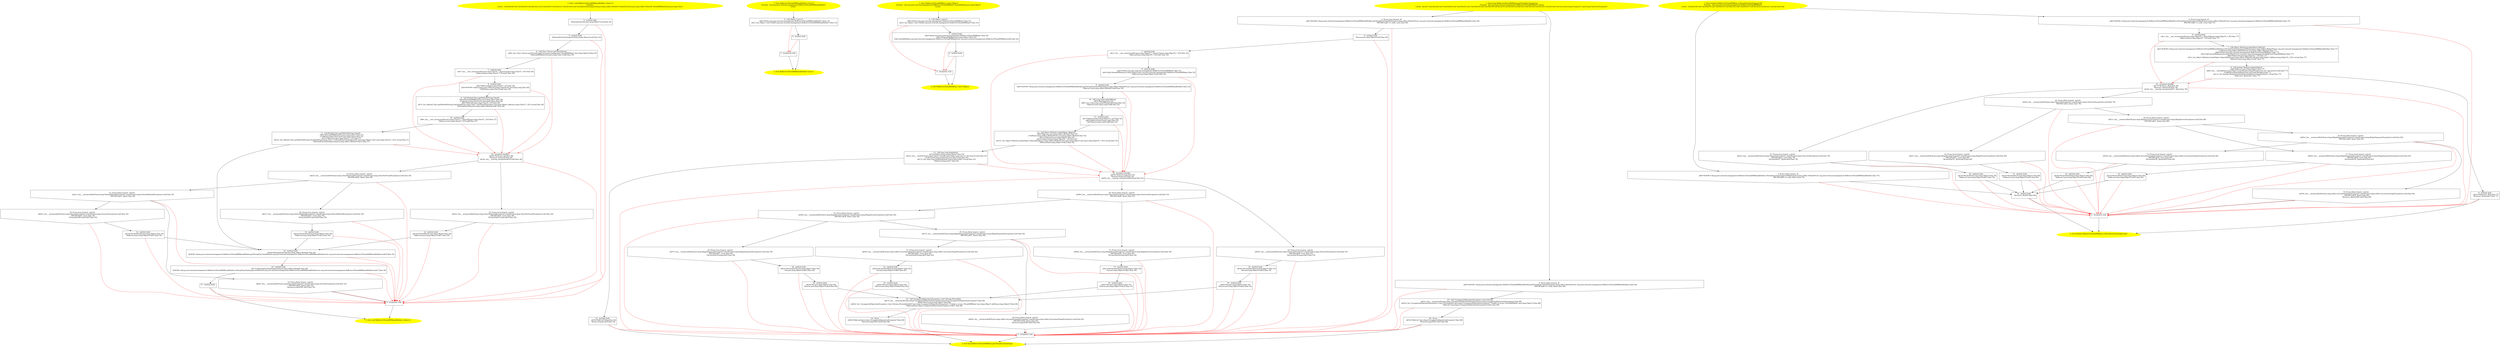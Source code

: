 /* @generated */
digraph cfg {
"org.junit.internal.management.ReflectiveThreadMXBean$Holder.<clinit>():void.2d84e3bc750cdf2ef6822ff06873dd55_1" [label="1: Start void ReflectiveThreadMXBean$Holder.<clinit>()\nFormals: \nLocals:  CatchVar49:void CatchVar45:void $bcvar2:void CatchVar41:void $irvar1:void $irvar0:void threadCpuTimeSupported:java.lang.reflect.Method* threadCpuTime:java.lang.reflect.Method* threadMXBeanClass:java.lang.Class* \n  " color=yellow style=filled]
	

	 "org.junit.internal.management.ReflectiveThreadMXBean$Holder.<clinit>():void.2d84e3bc750cdf2ef6822ff06873dd55_1" -> "org.junit.internal.management.ReflectiveThreadMXBean$Holder.<clinit>():void.2d84e3bc750cdf2ef6822ff06873dd55_4" ;
"org.junit.internal.management.ReflectiveThreadMXBean$Holder.<clinit>():void.2d84e3bc750cdf2ef6822ff06873dd55_2" [label="2: Exit void ReflectiveThreadMXBean$Holder.<clinit>() \n  " color=yellow style=filled]
	

"org.junit.internal.management.ReflectiveThreadMXBean$Holder.<clinit>():void.2d84e3bc750cdf2ef6822ff06873dd55_3" [label="3:  exceptions sink \n  " shape="box"]
	

	 "org.junit.internal.management.ReflectiveThreadMXBean$Holder.<clinit>():void.2d84e3bc750cdf2ef6822ff06873dd55_3" -> "org.junit.internal.management.ReflectiveThreadMXBean$Holder.<clinit>():void.2d84e3bc750cdf2ef6822ff06873dd55_2" ;
"org.junit.internal.management.ReflectiveThreadMXBean$Holder.<clinit>():void.2d84e3bc750cdf2ef6822ff06873dd55_4" [label="4:  method_body \n   *&threadCpuTime:java.lang.Object*=null [line 22]\n " shape="box"]
	

	 "org.junit.internal.management.ReflectiveThreadMXBean$Holder.<clinit>():void.2d84e3bc750cdf2ef6822ff06873dd55_4" -> "org.junit.internal.management.ReflectiveThreadMXBean$Holder.<clinit>():void.2d84e3bc750cdf2ef6822ff06873dd55_5" ;
	 "org.junit.internal.management.ReflectiveThreadMXBean$Holder.<clinit>():void.2d84e3bc750cdf2ef6822ff06873dd55_4" -> "org.junit.internal.management.ReflectiveThreadMXBean$Holder.<clinit>():void.2d84e3bc750cdf2ef6822ff06873dd55_3" [color="red" ];
"org.junit.internal.management.ReflectiveThreadMXBean$Holder.<clinit>():void.2d84e3bc750cdf2ef6822ff06873dd55_5" [label="5:  method_body \n   *&threadCpuTimeSupported:java.lang.Object*=null [line 23]\n " shape="box"]
	

	 "org.junit.internal.management.ReflectiveThreadMXBean$Holder.<clinit>():void.2d84e3bc750cdf2ef6822ff06873dd55_5" -> "org.junit.internal.management.ReflectiveThreadMXBean$Holder.<clinit>():void.2d84e3bc750cdf2ef6822ff06873dd55_6" ;
	 "org.junit.internal.management.ReflectiveThreadMXBean$Holder.<clinit>():void.2d84e3bc750cdf2ef6822ff06873dd55_5" -> "org.junit.internal.management.ReflectiveThreadMXBean$Holder.<clinit>():void.2d84e3bc750cdf2ef6822ff06873dd55_3" [color="red" ];
"org.junit.internal.management.ReflectiveThreadMXBean$Holder.<clinit>():void.2d84e3bc750cdf2ef6822ff06873dd55_6" [label="6:  Call Class Classes.getClass(String) \n   n$0=_fun_Class Classes.getClass(String)(\"java.lang.management.ThreadMXBean\":java.lang.Object*) [line 25]\n  *&threadMXBeanClass:java.lang.Class*=n$0 [line 25]\n " shape="box"]
	

	 "org.junit.internal.management.ReflectiveThreadMXBean$Holder.<clinit>():void.2d84e3bc750cdf2ef6822ff06873dd55_6" -> "org.junit.internal.management.ReflectiveThreadMXBean$Holder.<clinit>():void.2d84e3bc750cdf2ef6822ff06873dd55_7" ;
	 "org.junit.internal.management.ReflectiveThreadMXBean$Holder.<clinit>():void.2d84e3bc750cdf2ef6822ff06873dd55_6" -> "org.junit.internal.management.ReflectiveThreadMXBean$Holder.<clinit>():void.2d84e3bc750cdf2ef6822ff06873dd55_24" [color="red" ];
"org.junit.internal.management.ReflectiveThreadMXBean$Holder.<clinit>():void.2d84e3bc750cdf2ef6822ff06873dd55_7" [label="7:  method_body \n   n$1=_fun___new_array(sizeof(t=java.lang.Class*[_*_];len=[1]):java.lang.Class*[_*_](*)) [line 26]\n  *&$irvar0:java.lang.Class*[_*_](*)=n$1 [line 26]\n " shape="box"]
	

	 "org.junit.internal.management.ReflectiveThreadMXBean$Holder.<clinit>():void.2d84e3bc750cdf2ef6822ff06873dd55_7" -> "org.junit.internal.management.ReflectiveThreadMXBean$Holder.<clinit>():void.2d84e3bc750cdf2ef6822ff06873dd55_8" ;
	 "org.junit.internal.management.ReflectiveThreadMXBean$Holder.<clinit>():void.2d84e3bc750cdf2ef6822ff06873dd55_7" -> "org.junit.internal.management.ReflectiveThreadMXBean$Holder.<clinit>():void.2d84e3bc750cdf2ef6822ff06873dd55_24" [color="red" ];
"org.junit.internal.management.ReflectiveThreadMXBean$Holder.<clinit>():void.2d84e3bc750cdf2ef6822ff06873dd55_8" [label="8:  method_body \n   n$2=*&$irvar0:java.lang.Class*[_*_](*) [line 26]\n  n$3=*&#GB<>$java.lang.Long.TYPE:java.lang.Class*(root java.lang.Long) [line 26]\n  *n$2[0]:java.lang.Class*=n$3 [line 26]\n " shape="box"]
	

	 "org.junit.internal.management.ReflectiveThreadMXBean$Holder.<clinit>():void.2d84e3bc750cdf2ef6822ff06873dd55_8" -> "org.junit.internal.management.ReflectiveThreadMXBean$Holder.<clinit>():void.2d84e3bc750cdf2ef6822ff06873dd55_9" ;
	 "org.junit.internal.management.ReflectiveThreadMXBean$Holder.<clinit>():void.2d84e3bc750cdf2ef6822ff06873dd55_8" -> "org.junit.internal.management.ReflectiveThreadMXBean$Holder.<clinit>():void.2d84e3bc750cdf2ef6822ff06873dd55_24" [color="red" ];
"org.junit.internal.management.ReflectiveThreadMXBean$Holder.<clinit>():void.2d84e3bc750cdf2ef6822ff06873dd55_9" [label="9:  Call Method Class.getMethod(String,Class[]) \n   n$4=*&threadMXBeanClass:java.lang.Class* [line 26]\n  _=*n$4:java.lang.Class*(root java.lang.Class) [line 26]\n  n$6=*&$irvar0:java.lang.Class*[_*_](*) [line 26]\n  n$7=_fun_Method Class.getMethod(String,Class[])(n$4:java.lang.Class*,\"getThreadCpuTime\":java.lang.Object*,n$6:java.lang.Class*[_*_](*)) virtual [line 26]\n  *&threadCpuTime:java.lang.reflect.Method*=n$7 [line 26]\n " shape="box"]
	

	 "org.junit.internal.management.ReflectiveThreadMXBean$Holder.<clinit>():void.2d84e3bc750cdf2ef6822ff06873dd55_9" -> "org.junit.internal.management.ReflectiveThreadMXBean$Holder.<clinit>():void.2d84e3bc750cdf2ef6822ff06873dd55_10" ;
	 "org.junit.internal.management.ReflectiveThreadMXBean$Holder.<clinit>():void.2d84e3bc750cdf2ef6822ff06873dd55_9" -> "org.junit.internal.management.ReflectiveThreadMXBean$Holder.<clinit>():void.2d84e3bc750cdf2ef6822ff06873dd55_24" [color="red" ];
"org.junit.internal.management.ReflectiveThreadMXBean$Holder.<clinit>():void.2d84e3bc750cdf2ef6822ff06873dd55_10" [label="10:  method_body \n   n$8=_fun___new_array(sizeof(t=java.lang.Class*[_*_];len=[0]):java.lang.Class*[_*_](*)) [line 27]\n  *&$irvar1:java.lang.Class*[_*_](*)=n$8 [line 27]\n " shape="box"]
	

	 "org.junit.internal.management.ReflectiveThreadMXBean$Holder.<clinit>():void.2d84e3bc750cdf2ef6822ff06873dd55_10" -> "org.junit.internal.management.ReflectiveThreadMXBean$Holder.<clinit>():void.2d84e3bc750cdf2ef6822ff06873dd55_11" ;
	 "org.junit.internal.management.ReflectiveThreadMXBean$Holder.<clinit>():void.2d84e3bc750cdf2ef6822ff06873dd55_10" -> "org.junit.internal.management.ReflectiveThreadMXBean$Holder.<clinit>():void.2d84e3bc750cdf2ef6822ff06873dd55_24" [color="red" ];
"org.junit.internal.management.ReflectiveThreadMXBean$Holder.<clinit>():void.2d84e3bc750cdf2ef6822ff06873dd55_11" [label="11:  Call Method Class.getMethod(String,Class[]) \n   n$9=*&threadMXBeanClass:java.lang.Class* [line 27]\n  _=*n$9:java.lang.Class*(root java.lang.Class) [line 27]\n  n$11=*&$irvar1:java.lang.Class*[_*_](*) [line 27]\n  n$12=_fun_Method Class.getMethod(String,Class[])(n$9:java.lang.Class*,\"isThreadCpuTimeSupported\":java.lang.Object*,n$11:java.lang.Class*[_*_](*)) virtual [line 27]\n  *&threadCpuTimeSupported:java.lang.reflect.Method*=n$12 [line 27]\n " shape="box"]
	

	 "org.junit.internal.management.ReflectiveThreadMXBean$Holder.<clinit>():void.2d84e3bc750cdf2ef6822ff06873dd55_11" -> "org.junit.internal.management.ReflectiveThreadMXBean$Holder.<clinit>():void.2d84e3bc750cdf2ef6822ff06873dd55_15" ;
	 "org.junit.internal.management.ReflectiveThreadMXBean$Holder.<clinit>():void.2d84e3bc750cdf2ef6822ff06873dd55_11" -> "org.junit.internal.management.ReflectiveThreadMXBean$Holder.<clinit>():void.2d84e3bc750cdf2ef6822ff06873dd55_24" [color="red" ];
"org.junit.internal.management.ReflectiveThreadMXBean$Holder.<clinit>():void.2d84e3bc750cdf2ef6822ff06873dd55_12" [label="12:  method_body \n   n$13=*&CatchVar41:java.lang.Object* [line 28]\n  *&$bcvar2:java.lang.Object*=n$13 [line 28]\n " shape="box"]
	

	 "org.junit.internal.management.ReflectiveThreadMXBean$Holder.<clinit>():void.2d84e3bc750cdf2ef6822ff06873dd55_12" -> "org.junit.internal.management.ReflectiveThreadMXBean$Holder.<clinit>():void.2d84e3bc750cdf2ef6822ff06873dd55_15" ;
	 "org.junit.internal.management.ReflectiveThreadMXBean$Holder.<clinit>():void.2d84e3bc750cdf2ef6822ff06873dd55_12" -> "org.junit.internal.management.ReflectiveThreadMXBean$Holder.<clinit>():void.2d84e3bc750cdf2ef6822ff06873dd55_3" [color="red" ];
"org.junit.internal.management.ReflectiveThreadMXBean$Holder.<clinit>():void.2d84e3bc750cdf2ef6822ff06873dd55_13" [label="13:  method_body \n   n$14=*&CatchVar45:java.lang.Object* [line 30]\n  *&$bcvar2:java.lang.Object*=n$14 [line 30]\n " shape="box"]
	

	 "org.junit.internal.management.ReflectiveThreadMXBean$Holder.<clinit>():void.2d84e3bc750cdf2ef6822ff06873dd55_13" -> "org.junit.internal.management.ReflectiveThreadMXBean$Holder.<clinit>():void.2d84e3bc750cdf2ef6822ff06873dd55_15" ;
	 "org.junit.internal.management.ReflectiveThreadMXBean$Holder.<clinit>():void.2d84e3bc750cdf2ef6822ff06873dd55_13" -> "org.junit.internal.management.ReflectiveThreadMXBean$Holder.<clinit>():void.2d84e3bc750cdf2ef6822ff06873dd55_3" [color="red" ];
"org.junit.internal.management.ReflectiveThreadMXBean$Holder.<clinit>():void.2d84e3bc750cdf2ef6822ff06873dd55_14" [label="14:  method_body \n   n$15=*&CatchVar49:java.lang.Object* [line 32]\n  *&$bcvar2:java.lang.Object*=n$15 [line 32]\n " shape="box"]
	

	 "org.junit.internal.management.ReflectiveThreadMXBean$Holder.<clinit>():void.2d84e3bc750cdf2ef6822ff06873dd55_14" -> "org.junit.internal.management.ReflectiveThreadMXBean$Holder.<clinit>():void.2d84e3bc750cdf2ef6822ff06873dd55_15" ;
	 "org.junit.internal.management.ReflectiveThreadMXBean$Holder.<clinit>():void.2d84e3bc750cdf2ef6822ff06873dd55_14" -> "org.junit.internal.management.ReflectiveThreadMXBean$Holder.<clinit>():void.2d84e3bc750cdf2ef6822ff06873dd55_3" [color="red" ];
"org.junit.internal.management.ReflectiveThreadMXBean$Holder.<clinit>():void.2d84e3bc750cdf2ef6822ff06873dd55_15" [label="15:  method_body \n   n$16=*&threadCpuTime:java.lang.reflect.Method* [line 35]\n  *&#GB<>$org.junit.internal.management.ReflectiveThreadMXBean$Holder.getThreadCpuTimeMethod:org.junit.internal.management.ReflectiveThreadMXBean$Holder(root org.junit.internal.management.ReflectiveThreadMXBean$Holder)=n$16 [line 35]\n " shape="box"]
	

	 "org.junit.internal.management.ReflectiveThreadMXBean$Holder.<clinit>():void.2d84e3bc750cdf2ef6822ff06873dd55_15" -> "org.junit.internal.management.ReflectiveThreadMXBean$Holder.<clinit>():void.2d84e3bc750cdf2ef6822ff06873dd55_16" ;
	 "org.junit.internal.management.ReflectiveThreadMXBean$Holder.<clinit>():void.2d84e3bc750cdf2ef6822ff06873dd55_15" -> "org.junit.internal.management.ReflectiveThreadMXBean$Holder.<clinit>():void.2d84e3bc750cdf2ef6822ff06873dd55_3" [color="red" ];
"org.junit.internal.management.ReflectiveThreadMXBean$Holder.<clinit>():void.2d84e3bc750cdf2ef6822ff06873dd55_16" [label="16:  method_body \n   n$17=*&threadCpuTimeSupported:java.lang.reflect.Method* [line 36]\n  *&#GB<>$org.junit.internal.management.ReflectiveThreadMXBean$Holder.isThreadCpuTimeSupportedMethod:org.junit.internal.management.ReflectiveThreadMXBean$Holder(root org.junit.internal.management.ReflectiveThreadMXBean$Holder)=n$17 [line 36]\n " shape="box"]
	

	 "org.junit.internal.management.ReflectiveThreadMXBean$Holder.<clinit>():void.2d84e3bc750cdf2ef6822ff06873dd55_16" -> "org.junit.internal.management.ReflectiveThreadMXBean$Holder.<clinit>():void.2d84e3bc750cdf2ef6822ff06873dd55_17" ;
	 "org.junit.internal.management.ReflectiveThreadMXBean$Holder.<clinit>():void.2d84e3bc750cdf2ef6822ff06873dd55_16" -> "org.junit.internal.management.ReflectiveThreadMXBean$Holder.<clinit>():void.2d84e3bc750cdf2ef6822ff06873dd55_3" [color="red" ];
"org.junit.internal.management.ReflectiveThreadMXBean$Holder.<clinit>():void.2d84e3bc750cdf2ef6822ff06873dd55_17" [label="17:  method_body \n  " shape="box"]
	

	 "org.junit.internal.management.ReflectiveThreadMXBean$Holder.<clinit>():void.2d84e3bc750cdf2ef6822ff06873dd55_17" -> "org.junit.internal.management.ReflectiveThreadMXBean$Holder.<clinit>():void.2d84e3bc750cdf2ef6822ff06873dd55_2" ;
	 "org.junit.internal.management.ReflectiveThreadMXBean$Holder.<clinit>():void.2d84e3bc750cdf2ef6822ff06873dd55_17" -> "org.junit.internal.management.ReflectiveThreadMXBean$Holder.<clinit>():void.2d84e3bc750cdf2ef6822ff06873dd55_3" [color="red" ];
"org.junit.internal.management.ReflectiveThreadMXBean$Holder.<clinit>():void.2d84e3bc750cdf2ef6822ff06873dd55_18" [label="18: Prune (true branch, switch) \n   n$20=_fun___instanceof(n$19:java.lang.SecurityException*,sizeof(t=java.lang.SecurityException):void) [line 32]\n  PRUNE(n$20, true); [line 32]\n  *&CatchVar49:void=n$19 [line 32]\n " shape="invhouse"]
	

	 "org.junit.internal.management.ReflectiveThreadMXBean$Holder.<clinit>():void.2d84e3bc750cdf2ef6822ff06873dd55_18" -> "org.junit.internal.management.ReflectiveThreadMXBean$Holder.<clinit>():void.2d84e3bc750cdf2ef6822ff06873dd55_14" ;
	 "org.junit.internal.management.ReflectiveThreadMXBean$Holder.<clinit>():void.2d84e3bc750cdf2ef6822ff06873dd55_18" -> "org.junit.internal.management.ReflectiveThreadMXBean$Holder.<clinit>():void.2d84e3bc750cdf2ef6822ff06873dd55_3" [color="red" ];
"org.junit.internal.management.ReflectiveThreadMXBean$Holder.<clinit>():void.2d84e3bc750cdf2ef6822ff06873dd55_19" [label="19: Prune (false branch, switch) \n   n$20=_fun___instanceof(n$19:java.lang.SecurityException*,sizeof(t=java.lang.SecurityException):void) [line 32]\n  PRUNE(!n$20, false); [line 32]\n  *&return:void=EXN n$19 [line 32]\n " shape="invhouse"]
	

	 "org.junit.internal.management.ReflectiveThreadMXBean$Holder.<clinit>():void.2d84e3bc750cdf2ef6822ff06873dd55_19" -> "org.junit.internal.management.ReflectiveThreadMXBean$Holder.<clinit>():void.2d84e3bc750cdf2ef6822ff06873dd55_3" ;
	 "org.junit.internal.management.ReflectiveThreadMXBean$Holder.<clinit>():void.2d84e3bc750cdf2ef6822ff06873dd55_19" -> "org.junit.internal.management.ReflectiveThreadMXBean$Holder.<clinit>():void.2d84e3bc750cdf2ef6822ff06873dd55_3" [color="red" ];
"org.junit.internal.management.ReflectiveThreadMXBean$Holder.<clinit>():void.2d84e3bc750cdf2ef6822ff06873dd55_20" [label="20: Prune (true branch, switch) \n   n$21=_fun___instanceof(n$19:java.lang.NoSuchMethodException*,sizeof(t=java.lang.NoSuchMethodException):void) [line 30]\n  PRUNE(n$21, true); [line 30]\n  *&CatchVar45:void=n$19 [line 30]\n " shape="invhouse"]
	

	 "org.junit.internal.management.ReflectiveThreadMXBean$Holder.<clinit>():void.2d84e3bc750cdf2ef6822ff06873dd55_20" -> "org.junit.internal.management.ReflectiveThreadMXBean$Holder.<clinit>():void.2d84e3bc750cdf2ef6822ff06873dd55_13" ;
	 "org.junit.internal.management.ReflectiveThreadMXBean$Holder.<clinit>():void.2d84e3bc750cdf2ef6822ff06873dd55_20" -> "org.junit.internal.management.ReflectiveThreadMXBean$Holder.<clinit>():void.2d84e3bc750cdf2ef6822ff06873dd55_3" [color="red" ];
"org.junit.internal.management.ReflectiveThreadMXBean$Holder.<clinit>():void.2d84e3bc750cdf2ef6822ff06873dd55_21" [label="21: Prune (false branch, switch) \n   n$21=_fun___instanceof(n$19:java.lang.NoSuchMethodException*,sizeof(t=java.lang.NoSuchMethodException):void) [line 30]\n  PRUNE(!n$21, false); [line 30]\n " shape="invhouse"]
	

	 "org.junit.internal.management.ReflectiveThreadMXBean$Holder.<clinit>():void.2d84e3bc750cdf2ef6822ff06873dd55_21" -> "org.junit.internal.management.ReflectiveThreadMXBean$Holder.<clinit>():void.2d84e3bc750cdf2ef6822ff06873dd55_18" ;
	 "org.junit.internal.management.ReflectiveThreadMXBean$Holder.<clinit>():void.2d84e3bc750cdf2ef6822ff06873dd55_21" -> "org.junit.internal.management.ReflectiveThreadMXBean$Holder.<clinit>():void.2d84e3bc750cdf2ef6822ff06873dd55_19" ;
	 "org.junit.internal.management.ReflectiveThreadMXBean$Holder.<clinit>():void.2d84e3bc750cdf2ef6822ff06873dd55_21" -> "org.junit.internal.management.ReflectiveThreadMXBean$Holder.<clinit>():void.2d84e3bc750cdf2ef6822ff06873dd55_3" [color="red" ];
"org.junit.internal.management.ReflectiveThreadMXBean$Holder.<clinit>():void.2d84e3bc750cdf2ef6822ff06873dd55_22" [label="22: Prune (true branch, switch) \n   n$22=_fun___instanceof(n$19:java.lang.ClassNotFoundException*,sizeof(t=java.lang.ClassNotFoundException):void) [line 28]\n  PRUNE(n$22, true); [line 28]\n  *&CatchVar41:void=n$19 [line 28]\n " shape="invhouse"]
	

	 "org.junit.internal.management.ReflectiveThreadMXBean$Holder.<clinit>():void.2d84e3bc750cdf2ef6822ff06873dd55_22" -> "org.junit.internal.management.ReflectiveThreadMXBean$Holder.<clinit>():void.2d84e3bc750cdf2ef6822ff06873dd55_12" ;
	 "org.junit.internal.management.ReflectiveThreadMXBean$Holder.<clinit>():void.2d84e3bc750cdf2ef6822ff06873dd55_22" -> "org.junit.internal.management.ReflectiveThreadMXBean$Holder.<clinit>():void.2d84e3bc750cdf2ef6822ff06873dd55_3" [color="red" ];
"org.junit.internal.management.ReflectiveThreadMXBean$Holder.<clinit>():void.2d84e3bc750cdf2ef6822ff06873dd55_23" [label="23: Prune (false branch, switch) \n   n$22=_fun___instanceof(n$19:java.lang.ClassNotFoundException*,sizeof(t=java.lang.ClassNotFoundException):void) [line 28]\n  PRUNE(!n$22, false); [line 28]\n " shape="invhouse"]
	

	 "org.junit.internal.management.ReflectiveThreadMXBean$Holder.<clinit>():void.2d84e3bc750cdf2ef6822ff06873dd55_23" -> "org.junit.internal.management.ReflectiveThreadMXBean$Holder.<clinit>():void.2d84e3bc750cdf2ef6822ff06873dd55_20" ;
	 "org.junit.internal.management.ReflectiveThreadMXBean$Holder.<clinit>():void.2d84e3bc750cdf2ef6822ff06873dd55_23" -> "org.junit.internal.management.ReflectiveThreadMXBean$Holder.<clinit>():void.2d84e3bc750cdf2ef6822ff06873dd55_21" ;
	 "org.junit.internal.management.ReflectiveThreadMXBean$Holder.<clinit>():void.2d84e3bc750cdf2ef6822ff06873dd55_23" -> "org.junit.internal.management.ReflectiveThreadMXBean$Holder.<clinit>():void.2d84e3bc750cdf2ef6822ff06873dd55_3" [color="red" ];
"org.junit.internal.management.ReflectiveThreadMXBean$Holder.<clinit>():void.2d84e3bc750cdf2ef6822ff06873dd55_24" [label="24:  exception handler \n   n$18=*&return:void [line 28]\n  *&return:void=null [line 28]\n  n$19=_fun___unwrap_exception(n$18:void) [line 28]\n " shape="box"]
	

	 "org.junit.internal.management.ReflectiveThreadMXBean$Holder.<clinit>():void.2d84e3bc750cdf2ef6822ff06873dd55_24" -> "org.junit.internal.management.ReflectiveThreadMXBean$Holder.<clinit>():void.2d84e3bc750cdf2ef6822ff06873dd55_22" ;
	 "org.junit.internal.management.ReflectiveThreadMXBean$Holder.<clinit>():void.2d84e3bc750cdf2ef6822ff06873dd55_24" -> "org.junit.internal.management.ReflectiveThreadMXBean$Holder.<clinit>():void.2d84e3bc750cdf2ef6822ff06873dd55_23" ;
	 "org.junit.internal.management.ReflectiveThreadMXBean$Holder.<clinit>():void.2d84e3bc750cdf2ef6822ff06873dd55_24" -> "org.junit.internal.management.ReflectiveThreadMXBean$Holder.<clinit>():void.2d84e3bc750cdf2ef6822ff06873dd55_3" [color="red" ];
"org.junit.internal.management.ReflectiveThreadMXBean$Holder.<init>().50fe0dfcec317d408e8186254b57209b_1" [label="1: Start ReflectiveThreadMXBean$Holder.<init>()\nFormals:  this:org.junit.internal.management.ReflectiveThreadMXBean$Holder*\nLocals:  \n  " color=yellow style=filled]
	

	 "org.junit.internal.management.ReflectiveThreadMXBean$Holder.<init>().50fe0dfcec317d408e8186254b57209b_1" -> "org.junit.internal.management.ReflectiveThreadMXBean$Holder.<init>().50fe0dfcec317d408e8186254b57209b_4" ;
"org.junit.internal.management.ReflectiveThreadMXBean$Holder.<init>().50fe0dfcec317d408e8186254b57209b_2" [label="2: Exit ReflectiveThreadMXBean$Holder.<init>() \n  " color=yellow style=filled]
	

"org.junit.internal.management.ReflectiveThreadMXBean$Holder.<init>().50fe0dfcec317d408e8186254b57209b_3" [label="3:  exceptions sink \n  " shape="box"]
	

	 "org.junit.internal.management.ReflectiveThreadMXBean$Holder.<init>().50fe0dfcec317d408e8186254b57209b_3" -> "org.junit.internal.management.ReflectiveThreadMXBean$Holder.<init>().50fe0dfcec317d408e8186254b57209b_2" ;
"org.junit.internal.management.ReflectiveThreadMXBean$Holder.<init>().50fe0dfcec317d408e8186254b57209b_4" [label="4:  Call Object.<init>() \n   n$0=*&this:org.junit.internal.management.ReflectiveThreadMXBean$Holder* [line 15]\n  n$1=_fun_Object.<init>()(n$0:org.junit.internal.management.ReflectiveThreadMXBean$Holder*) [line 15]\n " shape="box"]
	

	 "org.junit.internal.management.ReflectiveThreadMXBean$Holder.<init>().50fe0dfcec317d408e8186254b57209b_4" -> "org.junit.internal.management.ReflectiveThreadMXBean$Holder.<init>().50fe0dfcec317d408e8186254b57209b_5" ;
	 "org.junit.internal.management.ReflectiveThreadMXBean$Holder.<init>().50fe0dfcec317d408e8186254b57209b_4" -> "org.junit.internal.management.ReflectiveThreadMXBean$Holder.<init>().50fe0dfcec317d408e8186254b57209b_3" [color="red" ];
"org.junit.internal.management.ReflectiveThreadMXBean$Holder.<init>().50fe0dfcec317d408e8186254b57209b_5" [label="5:  method_body \n  " shape="box"]
	

	 "org.junit.internal.management.ReflectiveThreadMXBean$Holder.<init>().50fe0dfcec317d408e8186254b57209b_5" -> "org.junit.internal.management.ReflectiveThreadMXBean$Holder.<init>().50fe0dfcec317d408e8186254b57209b_2" ;
	 "org.junit.internal.management.ReflectiveThreadMXBean$Holder.<init>().50fe0dfcec317d408e8186254b57209b_5" -> "org.junit.internal.management.ReflectiveThreadMXBean$Holder.<init>().50fe0dfcec317d408e8186254b57209b_3" [color="red" ];
"org.junit.internal.management.ReflectiveThreadMXBean.<init>(java.lang.Object).5ec8d4f11202c540c3f70f60ce154532_1" [label="1: Start ReflectiveThreadMXBean.<init>(Object)\nFormals:  this:org.junit.internal.management.ReflectiveThreadMXBean* threadMxBean:java.lang.Object*\nLocals:  \n  " color=yellow style=filled]
	

	 "org.junit.internal.management.ReflectiveThreadMXBean.<init>(java.lang.Object).5ec8d4f11202c540c3f70f60ce154532_1" -> "org.junit.internal.management.ReflectiveThreadMXBean.<init>(java.lang.Object).5ec8d4f11202c540c3f70f60ce154532_4" ;
"org.junit.internal.management.ReflectiveThreadMXBean.<init>(java.lang.Object).5ec8d4f11202c540c3f70f60ce154532_2" [label="2: Exit ReflectiveThreadMXBean.<init>(Object) \n  " color=yellow style=filled]
	

"org.junit.internal.management.ReflectiveThreadMXBean.<init>(java.lang.Object).5ec8d4f11202c540c3f70f60ce154532_3" [label="3:  exceptions sink \n  " shape="box"]
	

	 "org.junit.internal.management.ReflectiveThreadMXBean.<init>(java.lang.Object).5ec8d4f11202c540c3f70f60ce154532_3" -> "org.junit.internal.management.ReflectiveThreadMXBean.<init>(java.lang.Object).5ec8d4f11202c540c3f70f60ce154532_2" ;
"org.junit.internal.management.ReflectiveThreadMXBean.<init>(java.lang.Object).5ec8d4f11202c540c3f70f60ce154532_4" [label="4:  Call Object.<init>() \n   n$0=*&this:org.junit.internal.management.ReflectiveThreadMXBean* [line 41]\n  n$1=_fun_Object.<init>()(n$0:org.junit.internal.management.ReflectiveThreadMXBean*) [line 41]\n " shape="box"]
	

	 "org.junit.internal.management.ReflectiveThreadMXBean.<init>(java.lang.Object).5ec8d4f11202c540c3f70f60ce154532_4" -> "org.junit.internal.management.ReflectiveThreadMXBean.<init>(java.lang.Object).5ec8d4f11202c540c3f70f60ce154532_5" ;
	 "org.junit.internal.management.ReflectiveThreadMXBean.<init>(java.lang.Object).5ec8d4f11202c540c3f70f60ce154532_4" -> "org.junit.internal.management.ReflectiveThreadMXBean.<init>(java.lang.Object).5ec8d4f11202c540c3f70f60ce154532_3" [color="red" ];
"org.junit.internal.management.ReflectiveThreadMXBean.<init>(java.lang.Object).5ec8d4f11202c540c3f70f60ce154532_5" [label="5:  method_body \n   n$2=*&this:org.junit.internal.management.ReflectiveThreadMXBean* [line 42]\n  n$3=*&threadMxBean:java.lang.Object* [line 42]\n  *n$2.threadMxBean:org.junit.internal.management.ReflectiveThreadMXBean(root org.junit.internal.management.ReflectiveThreadMXBean)=n$3 [line 42]\n " shape="box"]
	

	 "org.junit.internal.management.ReflectiveThreadMXBean.<init>(java.lang.Object).5ec8d4f11202c540c3f70f60ce154532_5" -> "org.junit.internal.management.ReflectiveThreadMXBean.<init>(java.lang.Object).5ec8d4f11202c540c3f70f60ce154532_6" ;
	 "org.junit.internal.management.ReflectiveThreadMXBean.<init>(java.lang.Object).5ec8d4f11202c540c3f70f60ce154532_5" -> "org.junit.internal.management.ReflectiveThreadMXBean.<init>(java.lang.Object).5ec8d4f11202c540c3f70f60ce154532_3" [color="red" ];
"org.junit.internal.management.ReflectiveThreadMXBean.<init>(java.lang.Object).5ec8d4f11202c540c3f70f60ce154532_6" [label="6:  method_body \n  " shape="box"]
	

	 "org.junit.internal.management.ReflectiveThreadMXBean.<init>(java.lang.Object).5ec8d4f11202c540c3f70f60ce154532_6" -> "org.junit.internal.management.ReflectiveThreadMXBean.<init>(java.lang.Object).5ec8d4f11202c540c3f70f60ce154532_2" ;
	 "org.junit.internal.management.ReflectiveThreadMXBean.<init>(java.lang.Object).5ec8d4f11202c540c3f70f60ce154532_6" -> "org.junit.internal.management.ReflectiveThreadMXBean.<init>(java.lang.Object).5ec8d4f11202c540c3f70f60ce154532_3" [color="red" ];
"org.junit.internal.management.ReflectiveThreadMXBean.getThreadCpuTime(long):long.e5d63d1e54435bbd802e11671a679e27_1" [label="1: Start long ReflectiveThreadMXBean.getThreadCpuTime(long)\nFormals:  this:org.junit.internal.management.ReflectiveThreadMXBean* id:long\nLocals:  $irvar7:void $irvar6:void CatchVar60:void CatchVar52:void CatchVar44:void CatchVar36:void $irvar5:void $irvar4:void $irvar3:void $irvar2:void $irvar1:void $irvar0:void error:java.lang.Exception* e:java.lang.ClassCastException* \n  " color=yellow style=filled]
	

	 "org.junit.internal.management.ReflectiveThreadMXBean.getThreadCpuTime(long):long.e5d63d1e54435bbd802e11671a679e27_1" -> "org.junit.internal.management.ReflectiveThreadMXBean.getThreadCpuTime(long):long.e5d63d1e54435bbd802e11671a679e27_4" ;
	 "org.junit.internal.management.ReflectiveThreadMXBean.getThreadCpuTime(long):long.e5d63d1e54435bbd802e11671a679e27_1" -> "org.junit.internal.management.ReflectiveThreadMXBean.getThreadCpuTime(long):long.e5d63d1e54435bbd802e11671a679e27_5" ;
"org.junit.internal.management.ReflectiveThreadMXBean.getThreadCpuTime(long):long.e5d63d1e54435bbd802e11671a679e27_2" [label="2: Exit long ReflectiveThreadMXBean.getThreadCpuTime(long) \n  " color=yellow style=filled]
	

"org.junit.internal.management.ReflectiveThreadMXBean.getThreadCpuTime(long):long.e5d63d1e54435bbd802e11671a679e27_3" [label="3:  exceptions sink \n  " shape="box"]
	

	 "org.junit.internal.management.ReflectiveThreadMXBean.getThreadCpuTime(long):long.e5d63d1e54435bbd802e11671a679e27_3" -> "org.junit.internal.management.ReflectiveThreadMXBean.getThreadCpuTime(long):long.e5d63d1e54435bbd802e11671a679e27_2" ;
"org.junit.internal.management.ReflectiveThreadMXBean.getThreadCpuTime(long):long.e5d63d1e54435bbd802e11671a679e27_4" [label="4: Prune (true branch, if) \n   n$0=*&#GB<>$org.junit.internal.management.ReflectiveThreadMXBean$Holder.getThreadCpuTimeMethod:java.lang.reflect.Method*(root org.junit.internal.management.ReflectiveThreadMXBean$Holder) [line 49]\n  PRUNE(!(n$0 == null), true); [line 49]\n " shape="invhouse"]
	

	 "org.junit.internal.management.ReflectiveThreadMXBean.getThreadCpuTime(long):long.e5d63d1e54435bbd802e11671a679e27_4" -> "org.junit.internal.management.ReflectiveThreadMXBean.getThreadCpuTime(long):long.e5d63d1e54435bbd802e11671a679e27_6" ;
	 "org.junit.internal.management.ReflectiveThreadMXBean.getThreadCpuTime(long):long.e5d63d1e54435bbd802e11671a679e27_4" -> "org.junit.internal.management.ReflectiveThreadMXBean.getThreadCpuTime(long):long.e5d63d1e54435bbd802e11671a679e27_3" [color="red" ];
"org.junit.internal.management.ReflectiveThreadMXBean.getThreadCpuTime(long):long.e5d63d1e54435bbd802e11671a679e27_5" [label="5: Prune (false branch, if) \n   n$0=*&#GB<>$org.junit.internal.management.ReflectiveThreadMXBean$Holder.getThreadCpuTimeMethod:java.lang.reflect.Method*(root org.junit.internal.management.ReflectiveThreadMXBean$Holder) [line 49]\n  PRUNE((n$0 == null), false); [line 49]\n " shape="invhouse"]
	

	 "org.junit.internal.management.ReflectiveThreadMXBean.getThreadCpuTime(long):long.e5d63d1e54435bbd802e11671a679e27_5" -> "org.junit.internal.management.ReflectiveThreadMXBean.getThreadCpuTime(long):long.e5d63d1e54435bbd802e11671a679e27_25" ;
	 "org.junit.internal.management.ReflectiveThreadMXBean.getThreadCpuTime(long):long.e5d63d1e54435bbd802e11671a679e27_5" -> "org.junit.internal.management.ReflectiveThreadMXBean.getThreadCpuTime(long):long.e5d63d1e54435bbd802e11671a679e27_3" [color="red" ];
"org.junit.internal.management.ReflectiveThreadMXBean.getThreadCpuTime(long):long.e5d63d1e54435bbd802e11671a679e27_6" [label="6:  method_body \n   *&error:java.lang.Object*=null [line 50]\n " shape="box"]
	

	 "org.junit.internal.management.ReflectiveThreadMXBean.getThreadCpuTime(long):long.e5d63d1e54435bbd802e11671a679e27_6" -> "org.junit.internal.management.ReflectiveThreadMXBean.getThreadCpuTime(long):long.e5d63d1e54435bbd802e11671a679e27_7" ;
	 "org.junit.internal.management.ReflectiveThreadMXBean.getThreadCpuTime(long):long.e5d63d1e54435bbd802e11671a679e27_6" -> "org.junit.internal.management.ReflectiveThreadMXBean.getThreadCpuTime(long):long.e5d63d1e54435bbd802e11671a679e27_3" [color="red" ];
"org.junit.internal.management.ReflectiveThreadMXBean.getThreadCpuTime(long):long.e5d63d1e54435bbd802e11671a679e27_7" [label="7:  method_body \n   n$1=_fun___new_array(sizeof(t=java.lang.Object*[_*_];len=[1]):java.lang.Object*[_*_](*)) [line 52]\n  *&$irvar0:java.lang.Object*[_*_](*)=n$1 [line 52]\n " shape="box"]
	

	 "org.junit.internal.management.ReflectiveThreadMXBean.getThreadCpuTime(long):long.e5d63d1e54435bbd802e11671a679e27_7" -> "org.junit.internal.management.ReflectiveThreadMXBean.getThreadCpuTime(long):long.e5d63d1e54435bbd802e11671a679e27_8" ;
	 "org.junit.internal.management.ReflectiveThreadMXBean.getThreadCpuTime(long):long.e5d63d1e54435bbd802e11671a679e27_7" -> "org.junit.internal.management.ReflectiveThreadMXBean.getThreadCpuTime(long):long.e5d63d1e54435bbd802e11671a679e27_35" [color="red" ];
"org.junit.internal.management.ReflectiveThreadMXBean.getThreadCpuTime(long):long.e5d63d1e54435bbd802e11671a679e27_8" [label="8:  method_body \n   n$2=*&this:org.junit.internal.management.ReflectiveThreadMXBean* [line 52]\n  n$3=*n$2.threadMxBean:java.lang.Object*(root org.junit.internal.management.ReflectiveThreadMXBean) [line 52]\n  *&$irvar2:java.lang.Object*=n$3 [line 52]\n " shape="box"]
	

	 "org.junit.internal.management.ReflectiveThreadMXBean.getThreadCpuTime(long):long.e5d63d1e54435bbd802e11671a679e27_8" -> "org.junit.internal.management.ReflectiveThreadMXBean.getThreadCpuTime(long):long.e5d63d1e54435bbd802e11671a679e27_9" ;
	 "org.junit.internal.management.ReflectiveThreadMXBean.getThreadCpuTime(long):long.e5d63d1e54435bbd802e11671a679e27_8" -> "org.junit.internal.management.ReflectiveThreadMXBean.getThreadCpuTime(long):long.e5d63d1e54435bbd802e11671a679e27_35" [color="red" ];
"org.junit.internal.management.ReflectiveThreadMXBean.getThreadCpuTime(long):long.e5d63d1e54435bbd802e11671a679e27_9" [label="9:  method_body \n   n$4=*&#GB<>$org.junit.internal.management.ReflectiveThreadMXBean$Holder.getThreadCpuTimeMethod:java.lang.reflect.Method*(root org.junit.internal.management.ReflectiveThreadMXBean$Holder) [line 52]\n  *&$irvar1:java.lang.reflect.Method*=n$4 [line 52]\n " shape="box"]
	

	 "org.junit.internal.management.ReflectiveThreadMXBean.getThreadCpuTime(long):long.e5d63d1e54435bbd802e11671a679e27_9" -> "org.junit.internal.management.ReflectiveThreadMXBean.getThreadCpuTime(long):long.e5d63d1e54435bbd802e11671a679e27_10" ;
	 "org.junit.internal.management.ReflectiveThreadMXBean.getThreadCpuTime(long):long.e5d63d1e54435bbd802e11671a679e27_9" -> "org.junit.internal.management.ReflectiveThreadMXBean.getThreadCpuTime(long):long.e5d63d1e54435bbd802e11671a679e27_35" [color="red" ];
"org.junit.internal.management.ReflectiveThreadMXBean.getThreadCpuTime(long):long.e5d63d1e54435bbd802e11671a679e27_10" [label="10:  Call Long Long.valueOf(long) \n   n$5=*&id:long [line 52]\n  n$6=_fun_Long Long.valueOf(long)(n$5:long) [line 52]\n  *&$irvar3:java.lang.Long*=n$6 [line 52]\n " shape="box"]
	

	 "org.junit.internal.management.ReflectiveThreadMXBean.getThreadCpuTime(long):long.e5d63d1e54435bbd802e11671a679e27_10" -> "org.junit.internal.management.ReflectiveThreadMXBean.getThreadCpuTime(long):long.e5d63d1e54435bbd802e11671a679e27_11" ;
	 "org.junit.internal.management.ReflectiveThreadMXBean.getThreadCpuTime(long):long.e5d63d1e54435bbd802e11671a679e27_10" -> "org.junit.internal.management.ReflectiveThreadMXBean.getThreadCpuTime(long):long.e5d63d1e54435bbd802e11671a679e27_35" [color="red" ];
"org.junit.internal.management.ReflectiveThreadMXBean.getThreadCpuTime(long):long.e5d63d1e54435bbd802e11671a679e27_11" [label="11:  method_body \n   n$7=*&$irvar0:java.lang.Object*[_*_](*) [line 52]\n  n$8=*&$irvar3:java.lang.Long* [line 52]\n  *n$7[0]:java.lang.Long*=n$8 [line 52]\n " shape="box"]
	

	 "org.junit.internal.management.ReflectiveThreadMXBean.getThreadCpuTime(long):long.e5d63d1e54435bbd802e11671a679e27_11" -> "org.junit.internal.management.ReflectiveThreadMXBean.getThreadCpuTime(long):long.e5d63d1e54435bbd802e11671a679e27_12" ;
	 "org.junit.internal.management.ReflectiveThreadMXBean.getThreadCpuTime(long):long.e5d63d1e54435bbd802e11671a679e27_11" -> "org.junit.internal.management.ReflectiveThreadMXBean.getThreadCpuTime(long):long.e5d63d1e54435bbd802e11671a679e27_35" [color="red" ];
"org.junit.internal.management.ReflectiveThreadMXBean.getThreadCpuTime(long):long.e5d63d1e54435bbd802e11671a679e27_12" [label="12:  Call Object Method.invoke(Object,Object[]) \n   n$9=*&$irvar1:java.lang.reflect.Method* [line 52]\n  _=*n$9:java.lang.reflect.Method*(root java.lang.reflect.Method) [line 52]\n  n$11=*&$irvar2:java.lang.Object* [line 52]\n  n$12=*&$irvar0:java.lang.Object*[_*_](*) [line 52]\n  n$13=_fun_Object Method.invoke(Object,Object[])(n$9:java.lang.reflect.Method*,n$11:java.lang.Object*,n$12:java.lang.Object*[_*_](*)) virtual [line 52]\n  *&$irvar4:java.lang.Object*=n$13 [line 52]\n " shape="box"]
	

	 "org.junit.internal.management.ReflectiveThreadMXBean.getThreadCpuTime(long):long.e5d63d1e54435bbd802e11671a679e27_12" -> "org.junit.internal.management.ReflectiveThreadMXBean.getThreadCpuTime(long):long.e5d63d1e54435bbd802e11671a679e27_13" ;
	 "org.junit.internal.management.ReflectiveThreadMXBean.getThreadCpuTime(long):long.e5d63d1e54435bbd802e11671a679e27_12" -> "org.junit.internal.management.ReflectiveThreadMXBean.getThreadCpuTime(long):long.e5d63d1e54435bbd802e11671a679e27_35" [color="red" ];
"org.junit.internal.management.ReflectiveThreadMXBean.getThreadCpuTime(long):long.e5d63d1e54435bbd802e11671a679e27_13" [label="13:  Call long Long.longValue() \n   n$14=*&$irvar4:java.lang.Object* [line 52]\n  n$15=_fun___cast(n$14:java.lang.Object*,sizeof(t=java.lang.Long;sub_t=( sub )(cast)):void) [line 52]\n  _=*n$15:java.lang.Long*(root java.lang.Long) [line 52]\n  n$17=_fun_long Long.longValue()(n$15:java.lang.Long*) virtual [line 52]\n  *&$irvar5:long=n$17 [line 52]\n " shape="box"]
	

	 "org.junit.internal.management.ReflectiveThreadMXBean.getThreadCpuTime(long):long.e5d63d1e54435bbd802e11671a679e27_13" -> "org.junit.internal.management.ReflectiveThreadMXBean.getThreadCpuTime(long):long.e5d63d1e54435bbd802e11671a679e27_14" ;
	 "org.junit.internal.management.ReflectiveThreadMXBean.getThreadCpuTime(long):long.e5d63d1e54435bbd802e11671a679e27_13" -> "org.junit.internal.management.ReflectiveThreadMXBean.getThreadCpuTime(long):long.e5d63d1e54435bbd802e11671a679e27_35" [color="red" ];
"org.junit.internal.management.ReflectiveThreadMXBean.getThreadCpuTime(long):long.e5d63d1e54435bbd802e11671a679e27_14" [label="14:  method_body \n   n$18=*&$irvar5:long [line 52]\n  *&return:long=n$18 [line 52]\n " shape="box"]
	

	 "org.junit.internal.management.ReflectiveThreadMXBean.getThreadCpuTime(long):long.e5d63d1e54435bbd802e11671a679e27_14" -> "org.junit.internal.management.ReflectiveThreadMXBean.getThreadCpuTime(long):long.e5d63d1e54435bbd802e11671a679e27_2" ;
	 "org.junit.internal.management.ReflectiveThreadMXBean.getThreadCpuTime(long):long.e5d63d1e54435bbd802e11671a679e27_14" -> "org.junit.internal.management.ReflectiveThreadMXBean.getThreadCpuTime(long):long.e5d63d1e54435bbd802e11671a679e27_3" [color="red" ];
"org.junit.internal.management.ReflectiveThreadMXBean.getThreadCpuTime(long):long.e5d63d1e54435bbd802e11671a679e27_15" [label="15:  method_body \n   n$19=*&CatchVar36:java.lang.Object* [line 53]\n  *&e:java.lang.Object*=n$19 [line 53]\n " shape="box"]
	

	 "org.junit.internal.management.ReflectiveThreadMXBean.getThreadCpuTime(long):long.e5d63d1e54435bbd802e11671a679e27_15" -> "org.junit.internal.management.ReflectiveThreadMXBean.getThreadCpuTime(long):long.e5d63d1e54435bbd802e11671a679e27_16" ;
	 "org.junit.internal.management.ReflectiveThreadMXBean.getThreadCpuTime(long):long.e5d63d1e54435bbd802e11671a679e27_15" -> "org.junit.internal.management.ReflectiveThreadMXBean.getThreadCpuTime(long):long.e5d63d1e54435bbd802e11671a679e27_3" [color="red" ];
"org.junit.internal.management.ReflectiveThreadMXBean.getThreadCpuTime(long):long.e5d63d1e54435bbd802e11671a679e27_16" [label="16:  method_body \n   n$20=*&e:java.lang.Object* [line 54]\n  *&error:java.lang.Object*=n$20 [line 54]\n " shape="box"]
	

	 "org.junit.internal.management.ReflectiveThreadMXBean.getThreadCpuTime(long):long.e5d63d1e54435bbd802e11671a679e27_16" -> "org.junit.internal.management.ReflectiveThreadMXBean.getThreadCpuTime(long):long.e5d63d1e54435bbd802e11671a679e27_23" ;
	 "org.junit.internal.management.ReflectiveThreadMXBean.getThreadCpuTime(long):long.e5d63d1e54435bbd802e11671a679e27_16" -> "org.junit.internal.management.ReflectiveThreadMXBean.getThreadCpuTime(long):long.e5d63d1e54435bbd802e11671a679e27_3" [color="red" ];
"org.junit.internal.management.ReflectiveThreadMXBean.getThreadCpuTime(long):long.e5d63d1e54435bbd802e11671a679e27_17" [label="17:  method_body \n   n$21=*&CatchVar44:java.lang.Object* [line 56]\n  *&e:java.lang.Object*=n$21 [line 56]\n " shape="box"]
	

	 "org.junit.internal.management.ReflectiveThreadMXBean.getThreadCpuTime(long):long.e5d63d1e54435bbd802e11671a679e27_17" -> "org.junit.internal.management.ReflectiveThreadMXBean.getThreadCpuTime(long):long.e5d63d1e54435bbd802e11671a679e27_18" ;
	 "org.junit.internal.management.ReflectiveThreadMXBean.getThreadCpuTime(long):long.e5d63d1e54435bbd802e11671a679e27_17" -> "org.junit.internal.management.ReflectiveThreadMXBean.getThreadCpuTime(long):long.e5d63d1e54435bbd802e11671a679e27_3" [color="red" ];
"org.junit.internal.management.ReflectiveThreadMXBean.getThreadCpuTime(long):long.e5d63d1e54435bbd802e11671a679e27_18" [label="18:  method_body \n   n$22=*&e:java.lang.Object* [line 57]\n  *&error:java.lang.Object*=n$22 [line 57]\n " shape="box"]
	

	 "org.junit.internal.management.ReflectiveThreadMXBean.getThreadCpuTime(long):long.e5d63d1e54435bbd802e11671a679e27_18" -> "org.junit.internal.management.ReflectiveThreadMXBean.getThreadCpuTime(long):long.e5d63d1e54435bbd802e11671a679e27_23" ;
	 "org.junit.internal.management.ReflectiveThreadMXBean.getThreadCpuTime(long):long.e5d63d1e54435bbd802e11671a679e27_18" -> "org.junit.internal.management.ReflectiveThreadMXBean.getThreadCpuTime(long):long.e5d63d1e54435bbd802e11671a679e27_3" [color="red" ];
"org.junit.internal.management.ReflectiveThreadMXBean.getThreadCpuTime(long):long.e5d63d1e54435bbd802e11671a679e27_19" [label="19:  method_body \n   n$23=*&CatchVar52:java.lang.Object* [line 59]\n  *&e:java.lang.Object*=n$23 [line 59]\n " shape="box"]
	

	 "org.junit.internal.management.ReflectiveThreadMXBean.getThreadCpuTime(long):long.e5d63d1e54435bbd802e11671a679e27_19" -> "org.junit.internal.management.ReflectiveThreadMXBean.getThreadCpuTime(long):long.e5d63d1e54435bbd802e11671a679e27_20" ;
	 "org.junit.internal.management.ReflectiveThreadMXBean.getThreadCpuTime(long):long.e5d63d1e54435bbd802e11671a679e27_19" -> "org.junit.internal.management.ReflectiveThreadMXBean.getThreadCpuTime(long):long.e5d63d1e54435bbd802e11671a679e27_3" [color="red" ];
"org.junit.internal.management.ReflectiveThreadMXBean.getThreadCpuTime(long):long.e5d63d1e54435bbd802e11671a679e27_20" [label="20:  method_body \n   n$24=*&e:java.lang.Object* [line 60]\n  *&error:java.lang.Object*=n$24 [line 60]\n " shape="box"]
	

	 "org.junit.internal.management.ReflectiveThreadMXBean.getThreadCpuTime(long):long.e5d63d1e54435bbd802e11671a679e27_20" -> "org.junit.internal.management.ReflectiveThreadMXBean.getThreadCpuTime(long):long.e5d63d1e54435bbd802e11671a679e27_23" ;
	 "org.junit.internal.management.ReflectiveThreadMXBean.getThreadCpuTime(long):long.e5d63d1e54435bbd802e11671a679e27_20" -> "org.junit.internal.management.ReflectiveThreadMXBean.getThreadCpuTime(long):long.e5d63d1e54435bbd802e11671a679e27_3" [color="red" ];
"org.junit.internal.management.ReflectiveThreadMXBean.getThreadCpuTime(long):long.e5d63d1e54435bbd802e11671a679e27_21" [label="21:  method_body \n   n$25=*&CatchVar60:java.lang.Object* [line 62]\n  *&e:java.lang.Object*=n$25 [line 62]\n " shape="box"]
	

	 "org.junit.internal.management.ReflectiveThreadMXBean.getThreadCpuTime(long):long.e5d63d1e54435bbd802e11671a679e27_21" -> "org.junit.internal.management.ReflectiveThreadMXBean.getThreadCpuTime(long):long.e5d63d1e54435bbd802e11671a679e27_22" ;
	 "org.junit.internal.management.ReflectiveThreadMXBean.getThreadCpuTime(long):long.e5d63d1e54435bbd802e11671a679e27_21" -> "org.junit.internal.management.ReflectiveThreadMXBean.getThreadCpuTime(long):long.e5d63d1e54435bbd802e11671a679e27_3" [color="red" ];
"org.junit.internal.management.ReflectiveThreadMXBean.getThreadCpuTime(long):long.e5d63d1e54435bbd802e11671a679e27_22" [label="22:  method_body \n   n$26=*&e:java.lang.Object* [line 63]\n  *&error:java.lang.Object*=n$26 [line 63]\n " shape="box"]
	

	 "org.junit.internal.management.ReflectiveThreadMXBean.getThreadCpuTime(long):long.e5d63d1e54435bbd802e11671a679e27_22" -> "org.junit.internal.management.ReflectiveThreadMXBean.getThreadCpuTime(long):long.e5d63d1e54435bbd802e11671a679e27_23" ;
	 "org.junit.internal.management.ReflectiveThreadMXBean.getThreadCpuTime(long):long.e5d63d1e54435bbd802e11671a679e27_22" -> "org.junit.internal.management.ReflectiveThreadMXBean.getThreadCpuTime(long):long.e5d63d1e54435bbd802e11671a679e27_3" [color="red" ];
"org.junit.internal.management.ReflectiveThreadMXBean.getThreadCpuTime(long):long.e5d63d1e54435bbd802e11671a679e27_23" [label="23:  Call UnsupportedOperationException.<init>(String,Throwable) \n   n$27=_fun___new(sizeof(t=java.lang.UnsupportedOperationException):java.lang.UnsupportedOperationException*) [line 66]\n  n$28=*&error:java.lang.Object* [line 66]\n  n$29=_fun_UnsupportedOperationException.<init>(String,Throwable)(n$27:java.lang.UnsupportedOperationException*,\"Unable to access ThreadMXBean\":java.lang.Object*,n$28:java.lang.Object*) [line 66]\n  *&$irvar6:java.lang.UnsupportedOperationException*=n$27 [line 66]\n " shape="box"]
	

	 "org.junit.internal.management.ReflectiveThreadMXBean.getThreadCpuTime(long):long.e5d63d1e54435bbd802e11671a679e27_23" -> "org.junit.internal.management.ReflectiveThreadMXBean.getThreadCpuTime(long):long.e5d63d1e54435bbd802e11671a679e27_24" ;
	 "org.junit.internal.management.ReflectiveThreadMXBean.getThreadCpuTime(long):long.e5d63d1e54435bbd802e11671a679e27_23" -> "org.junit.internal.management.ReflectiveThreadMXBean.getThreadCpuTime(long):long.e5d63d1e54435bbd802e11671a679e27_3" [color="red" ];
"org.junit.internal.management.ReflectiveThreadMXBean.getThreadCpuTime(long):long.e5d63d1e54435bbd802e11671a679e27_24" [label="24:  throw \n   n$30=*&$irvar6:java.lang.UnsupportedOperationException* [line 66]\n  *&return:long=EXN n$30 [line 66]\n " shape="box"]
	

	 "org.junit.internal.management.ReflectiveThreadMXBean.getThreadCpuTime(long):long.e5d63d1e54435bbd802e11671a679e27_24" -> "org.junit.internal.management.ReflectiveThreadMXBean.getThreadCpuTime(long):long.e5d63d1e54435bbd802e11671a679e27_2" ;
	 "org.junit.internal.management.ReflectiveThreadMXBean.getThreadCpuTime(long):long.e5d63d1e54435bbd802e11671a679e27_24" -> "org.junit.internal.management.ReflectiveThreadMXBean.getThreadCpuTime(long):long.e5d63d1e54435bbd802e11671a679e27_3" [color="red" ];
"org.junit.internal.management.ReflectiveThreadMXBean.getThreadCpuTime(long):long.e5d63d1e54435bbd802e11671a679e27_25" [label="25:  Call UnsupportedOperationException.<init>(String) \n   n$31=_fun___new(sizeof(t=java.lang.UnsupportedOperationException):java.lang.UnsupportedOperationException*) [line 68]\n  n$32=_fun_UnsupportedOperationException.<init>(String)(n$31:java.lang.UnsupportedOperationException*,\"Unable to access ThreadMXBean\":java.lang.Object*) [line 68]\n  *&$irvar7:java.lang.UnsupportedOperationException*=n$31 [line 68]\n " shape="box"]
	

	 "org.junit.internal.management.ReflectiveThreadMXBean.getThreadCpuTime(long):long.e5d63d1e54435bbd802e11671a679e27_25" -> "org.junit.internal.management.ReflectiveThreadMXBean.getThreadCpuTime(long):long.e5d63d1e54435bbd802e11671a679e27_26" ;
	 "org.junit.internal.management.ReflectiveThreadMXBean.getThreadCpuTime(long):long.e5d63d1e54435bbd802e11671a679e27_25" -> "org.junit.internal.management.ReflectiveThreadMXBean.getThreadCpuTime(long):long.e5d63d1e54435bbd802e11671a679e27_3" [color="red" ];
"org.junit.internal.management.ReflectiveThreadMXBean.getThreadCpuTime(long):long.e5d63d1e54435bbd802e11671a679e27_26" [label="26:  throw \n   n$33=*&$irvar7:java.lang.UnsupportedOperationException* [line 68]\n  *&return:long=EXN n$33 [line 68]\n " shape="box"]
	

	 "org.junit.internal.management.ReflectiveThreadMXBean.getThreadCpuTime(long):long.e5d63d1e54435bbd802e11671a679e27_26" -> "org.junit.internal.management.ReflectiveThreadMXBean.getThreadCpuTime(long):long.e5d63d1e54435bbd802e11671a679e27_2" ;
	 "org.junit.internal.management.ReflectiveThreadMXBean.getThreadCpuTime(long):long.e5d63d1e54435bbd802e11671a679e27_26" -> "org.junit.internal.management.ReflectiveThreadMXBean.getThreadCpuTime(long):long.e5d63d1e54435bbd802e11671a679e27_3" [color="red" ];
"org.junit.internal.management.ReflectiveThreadMXBean.getThreadCpuTime(long):long.e5d63d1e54435bbd802e11671a679e27_27" [label="27: Prune (true branch, switch) \n   n$36=_fun___instanceof(n$35:java.lang.reflect.InvocationTargetException*,sizeof(t=java.lang.reflect.InvocationTargetException):void) [line 62]\n  PRUNE(n$36, true); [line 62]\n  *&CatchVar60:long=n$35 [line 62]\n " shape="invhouse"]
	

	 "org.junit.internal.management.ReflectiveThreadMXBean.getThreadCpuTime(long):long.e5d63d1e54435bbd802e11671a679e27_27" -> "org.junit.internal.management.ReflectiveThreadMXBean.getThreadCpuTime(long):long.e5d63d1e54435bbd802e11671a679e27_21" ;
	 "org.junit.internal.management.ReflectiveThreadMXBean.getThreadCpuTime(long):long.e5d63d1e54435bbd802e11671a679e27_27" -> "org.junit.internal.management.ReflectiveThreadMXBean.getThreadCpuTime(long):long.e5d63d1e54435bbd802e11671a679e27_3" [color="red" ];
"org.junit.internal.management.ReflectiveThreadMXBean.getThreadCpuTime(long):long.e5d63d1e54435bbd802e11671a679e27_28" [label="28: Prune (false branch, switch) \n   n$36=_fun___instanceof(n$35:java.lang.reflect.InvocationTargetException*,sizeof(t=java.lang.reflect.InvocationTargetException):void) [line 62]\n  PRUNE(!n$36, false); [line 62]\n  *&return:long=EXN n$35 [line 62]\n " shape="invhouse"]
	

	 "org.junit.internal.management.ReflectiveThreadMXBean.getThreadCpuTime(long):long.e5d63d1e54435bbd802e11671a679e27_28" -> "org.junit.internal.management.ReflectiveThreadMXBean.getThreadCpuTime(long):long.e5d63d1e54435bbd802e11671a679e27_3" ;
	 "org.junit.internal.management.ReflectiveThreadMXBean.getThreadCpuTime(long):long.e5d63d1e54435bbd802e11671a679e27_28" -> "org.junit.internal.management.ReflectiveThreadMXBean.getThreadCpuTime(long):long.e5d63d1e54435bbd802e11671a679e27_3" [color="red" ];
"org.junit.internal.management.ReflectiveThreadMXBean.getThreadCpuTime(long):long.e5d63d1e54435bbd802e11671a679e27_29" [label="29: Prune (true branch, switch) \n   n$37=_fun___instanceof(n$35:java.lang.IllegalArgumentException*,sizeof(t=java.lang.IllegalArgumentException):void) [line 59]\n  PRUNE(n$37, true); [line 59]\n  *&CatchVar52:long=n$35 [line 59]\n " shape="invhouse"]
	

	 "org.junit.internal.management.ReflectiveThreadMXBean.getThreadCpuTime(long):long.e5d63d1e54435bbd802e11671a679e27_29" -> "org.junit.internal.management.ReflectiveThreadMXBean.getThreadCpuTime(long):long.e5d63d1e54435bbd802e11671a679e27_19" ;
	 "org.junit.internal.management.ReflectiveThreadMXBean.getThreadCpuTime(long):long.e5d63d1e54435bbd802e11671a679e27_29" -> "org.junit.internal.management.ReflectiveThreadMXBean.getThreadCpuTime(long):long.e5d63d1e54435bbd802e11671a679e27_3" [color="red" ];
"org.junit.internal.management.ReflectiveThreadMXBean.getThreadCpuTime(long):long.e5d63d1e54435bbd802e11671a679e27_30" [label="30: Prune (false branch, switch) \n   n$37=_fun___instanceof(n$35:java.lang.IllegalArgumentException*,sizeof(t=java.lang.IllegalArgumentException):void) [line 59]\n  PRUNE(!n$37, false); [line 59]\n " shape="invhouse"]
	

	 "org.junit.internal.management.ReflectiveThreadMXBean.getThreadCpuTime(long):long.e5d63d1e54435bbd802e11671a679e27_30" -> "org.junit.internal.management.ReflectiveThreadMXBean.getThreadCpuTime(long):long.e5d63d1e54435bbd802e11671a679e27_27" ;
	 "org.junit.internal.management.ReflectiveThreadMXBean.getThreadCpuTime(long):long.e5d63d1e54435bbd802e11671a679e27_30" -> "org.junit.internal.management.ReflectiveThreadMXBean.getThreadCpuTime(long):long.e5d63d1e54435bbd802e11671a679e27_28" ;
	 "org.junit.internal.management.ReflectiveThreadMXBean.getThreadCpuTime(long):long.e5d63d1e54435bbd802e11671a679e27_30" -> "org.junit.internal.management.ReflectiveThreadMXBean.getThreadCpuTime(long):long.e5d63d1e54435bbd802e11671a679e27_3" [color="red" ];
"org.junit.internal.management.ReflectiveThreadMXBean.getThreadCpuTime(long):long.e5d63d1e54435bbd802e11671a679e27_31" [label="31: Prune (true branch, switch) \n   n$38=_fun___instanceof(n$35:java.lang.IllegalAccessException*,sizeof(t=java.lang.IllegalAccessException):void) [line 56]\n  PRUNE(n$38, true); [line 56]\n  *&CatchVar44:long=n$35 [line 56]\n " shape="invhouse"]
	

	 "org.junit.internal.management.ReflectiveThreadMXBean.getThreadCpuTime(long):long.e5d63d1e54435bbd802e11671a679e27_31" -> "org.junit.internal.management.ReflectiveThreadMXBean.getThreadCpuTime(long):long.e5d63d1e54435bbd802e11671a679e27_17" ;
	 "org.junit.internal.management.ReflectiveThreadMXBean.getThreadCpuTime(long):long.e5d63d1e54435bbd802e11671a679e27_31" -> "org.junit.internal.management.ReflectiveThreadMXBean.getThreadCpuTime(long):long.e5d63d1e54435bbd802e11671a679e27_3" [color="red" ];
"org.junit.internal.management.ReflectiveThreadMXBean.getThreadCpuTime(long):long.e5d63d1e54435bbd802e11671a679e27_32" [label="32: Prune (false branch, switch) \n   n$38=_fun___instanceof(n$35:java.lang.IllegalAccessException*,sizeof(t=java.lang.IllegalAccessException):void) [line 56]\n  PRUNE(!n$38, false); [line 56]\n " shape="invhouse"]
	

	 "org.junit.internal.management.ReflectiveThreadMXBean.getThreadCpuTime(long):long.e5d63d1e54435bbd802e11671a679e27_32" -> "org.junit.internal.management.ReflectiveThreadMXBean.getThreadCpuTime(long):long.e5d63d1e54435bbd802e11671a679e27_29" ;
	 "org.junit.internal.management.ReflectiveThreadMXBean.getThreadCpuTime(long):long.e5d63d1e54435bbd802e11671a679e27_32" -> "org.junit.internal.management.ReflectiveThreadMXBean.getThreadCpuTime(long):long.e5d63d1e54435bbd802e11671a679e27_30" ;
	 "org.junit.internal.management.ReflectiveThreadMXBean.getThreadCpuTime(long):long.e5d63d1e54435bbd802e11671a679e27_32" -> "org.junit.internal.management.ReflectiveThreadMXBean.getThreadCpuTime(long):long.e5d63d1e54435bbd802e11671a679e27_3" [color="red" ];
"org.junit.internal.management.ReflectiveThreadMXBean.getThreadCpuTime(long):long.e5d63d1e54435bbd802e11671a679e27_33" [label="33: Prune (true branch, switch) \n   n$39=_fun___instanceof(n$35:java.lang.ClassCastException*,sizeof(t=java.lang.ClassCastException):void) [line 53]\n  PRUNE(n$39, true); [line 53]\n  *&CatchVar36:long=n$35 [line 53]\n " shape="invhouse"]
	

	 "org.junit.internal.management.ReflectiveThreadMXBean.getThreadCpuTime(long):long.e5d63d1e54435bbd802e11671a679e27_33" -> "org.junit.internal.management.ReflectiveThreadMXBean.getThreadCpuTime(long):long.e5d63d1e54435bbd802e11671a679e27_15" ;
	 "org.junit.internal.management.ReflectiveThreadMXBean.getThreadCpuTime(long):long.e5d63d1e54435bbd802e11671a679e27_33" -> "org.junit.internal.management.ReflectiveThreadMXBean.getThreadCpuTime(long):long.e5d63d1e54435bbd802e11671a679e27_3" [color="red" ];
"org.junit.internal.management.ReflectiveThreadMXBean.getThreadCpuTime(long):long.e5d63d1e54435bbd802e11671a679e27_34" [label="34: Prune (false branch, switch) \n   n$39=_fun___instanceof(n$35:java.lang.ClassCastException*,sizeof(t=java.lang.ClassCastException):void) [line 53]\n  PRUNE(!n$39, false); [line 53]\n " shape="invhouse"]
	

	 "org.junit.internal.management.ReflectiveThreadMXBean.getThreadCpuTime(long):long.e5d63d1e54435bbd802e11671a679e27_34" -> "org.junit.internal.management.ReflectiveThreadMXBean.getThreadCpuTime(long):long.e5d63d1e54435bbd802e11671a679e27_31" ;
	 "org.junit.internal.management.ReflectiveThreadMXBean.getThreadCpuTime(long):long.e5d63d1e54435bbd802e11671a679e27_34" -> "org.junit.internal.management.ReflectiveThreadMXBean.getThreadCpuTime(long):long.e5d63d1e54435bbd802e11671a679e27_32" ;
	 "org.junit.internal.management.ReflectiveThreadMXBean.getThreadCpuTime(long):long.e5d63d1e54435bbd802e11671a679e27_34" -> "org.junit.internal.management.ReflectiveThreadMXBean.getThreadCpuTime(long):long.e5d63d1e54435bbd802e11671a679e27_3" [color="red" ];
"org.junit.internal.management.ReflectiveThreadMXBean.getThreadCpuTime(long):long.e5d63d1e54435bbd802e11671a679e27_35" [label="35:  exception handler \n   n$34=*&return:long [line 53]\n  *&return:long=null [line 53]\n  n$35=_fun___unwrap_exception(n$34:long) [line 53]\n " shape="box"]
	

	 "org.junit.internal.management.ReflectiveThreadMXBean.getThreadCpuTime(long):long.e5d63d1e54435bbd802e11671a679e27_35" -> "org.junit.internal.management.ReflectiveThreadMXBean.getThreadCpuTime(long):long.e5d63d1e54435bbd802e11671a679e27_33" ;
	 "org.junit.internal.management.ReflectiveThreadMXBean.getThreadCpuTime(long):long.e5d63d1e54435bbd802e11671a679e27_35" -> "org.junit.internal.management.ReflectiveThreadMXBean.getThreadCpuTime(long):long.e5d63d1e54435bbd802e11671a679e27_34" ;
	 "org.junit.internal.management.ReflectiveThreadMXBean.getThreadCpuTime(long):long.e5d63d1e54435bbd802e11671a679e27_35" -> "org.junit.internal.management.ReflectiveThreadMXBean.getThreadCpuTime(long):long.e5d63d1e54435bbd802e11671a679e27_3" [color="red" ];
"org.junit.internal.management.ReflectiveThreadMXBean.isThreadCpuTimeSupported():boolean.db6ddba3f4dd26cc1f4f62755a3a4996_1" [label="1: Start boolean ReflectiveThreadMXBean.isThreadCpuTimeSupported()\nFormals:  this:org.junit.internal.management.ReflectiveThreadMXBean*\nLocals:  CatchVar39:void CatchVar35:void CatchVar31:void $bcvar1:void CatchVar27:void $irvar2:void $irvar1:void $irvar0:void \n  " color=yellow style=filled]
	

	 "org.junit.internal.management.ReflectiveThreadMXBean.isThreadCpuTimeSupported():boolean.db6ddba3f4dd26cc1f4f62755a3a4996_1" -> "org.junit.internal.management.ReflectiveThreadMXBean.isThreadCpuTimeSupported():boolean.db6ddba3f4dd26cc1f4f62755a3a4996_4" ;
	 "org.junit.internal.management.ReflectiveThreadMXBean.isThreadCpuTimeSupported():boolean.db6ddba3f4dd26cc1f4f62755a3a4996_1" -> "org.junit.internal.management.ReflectiveThreadMXBean.isThreadCpuTimeSupported():boolean.db6ddba3f4dd26cc1f4f62755a3a4996_5" ;
"org.junit.internal.management.ReflectiveThreadMXBean.isThreadCpuTimeSupported():boolean.db6ddba3f4dd26cc1f4f62755a3a4996_2" [label="2: Exit boolean ReflectiveThreadMXBean.isThreadCpuTimeSupported() \n  " color=yellow style=filled]
	

"org.junit.internal.management.ReflectiveThreadMXBean.isThreadCpuTimeSupported():boolean.db6ddba3f4dd26cc1f4f62755a3a4996_3" [label="3:  exceptions sink \n  " shape="box"]
	

	 "org.junit.internal.management.ReflectiveThreadMXBean.isThreadCpuTimeSupported():boolean.db6ddba3f4dd26cc1f4f62755a3a4996_3" -> "org.junit.internal.management.ReflectiveThreadMXBean.isThreadCpuTimeSupported():boolean.db6ddba3f4dd26cc1f4f62755a3a4996_2" ;
"org.junit.internal.management.ReflectiveThreadMXBean.isThreadCpuTimeSupported():boolean.db6ddba3f4dd26cc1f4f62755a3a4996_4" [label="4: Prune (true branch, if) \n   n$0=*&#GB<>$org.junit.internal.management.ReflectiveThreadMXBean$Holder.isThreadCpuTimeSupportedMethod:java.lang.reflect.Method*(root org.junit.internal.management.ReflectiveThreadMXBean$Holder) [line 75]\n  PRUNE(!(n$0 == null), true); [line 75]\n " shape="invhouse"]
	

	 "org.junit.internal.management.ReflectiveThreadMXBean.isThreadCpuTimeSupported():boolean.db6ddba3f4dd26cc1f4f62755a3a4996_4" -> "org.junit.internal.management.ReflectiveThreadMXBean.isThreadCpuTimeSupported():boolean.db6ddba3f4dd26cc1f4f62755a3a4996_6" ;
	 "org.junit.internal.management.ReflectiveThreadMXBean.isThreadCpuTimeSupported():boolean.db6ddba3f4dd26cc1f4f62755a3a4996_4" -> "org.junit.internal.management.ReflectiveThreadMXBean.isThreadCpuTimeSupported():boolean.db6ddba3f4dd26cc1f4f62755a3a4996_3" [color="red" ];
"org.junit.internal.management.ReflectiveThreadMXBean.isThreadCpuTimeSupported():boolean.db6ddba3f4dd26cc1f4f62755a3a4996_5" [label="5: Prune (false branch, if) \n   n$0=*&#GB<>$org.junit.internal.management.ReflectiveThreadMXBean$Holder.isThreadCpuTimeSupportedMethod:java.lang.reflect.Method*(root org.junit.internal.management.ReflectiveThreadMXBean$Holder) [line 75]\n  PRUNE((n$0 == null), false); [line 75]\n " shape="invhouse"]
	

	 "org.junit.internal.management.ReflectiveThreadMXBean.isThreadCpuTimeSupported():boolean.db6ddba3f4dd26cc1f4f62755a3a4996_5" -> "org.junit.internal.management.ReflectiveThreadMXBean.isThreadCpuTimeSupported():boolean.db6ddba3f4dd26cc1f4f62755a3a4996_14" ;
	 "org.junit.internal.management.ReflectiveThreadMXBean.isThreadCpuTimeSupported():boolean.db6ddba3f4dd26cc1f4f62755a3a4996_5" -> "org.junit.internal.management.ReflectiveThreadMXBean.isThreadCpuTimeSupported():boolean.db6ddba3f4dd26cc1f4f62755a3a4996_3" [color="red" ];
"org.junit.internal.management.ReflectiveThreadMXBean.isThreadCpuTimeSupported():boolean.db6ddba3f4dd26cc1f4f62755a3a4996_6" [label="6:  method_body \n   n$1=_fun___new_array(sizeof(t=java.lang.Object*[_*_];len=[0]):java.lang.Object*[_*_](*)) [line 77]\n  *&$irvar0:java.lang.Object*[_*_](*)=n$1 [line 77]\n " shape="box"]
	

	 "org.junit.internal.management.ReflectiveThreadMXBean.isThreadCpuTimeSupported():boolean.db6ddba3f4dd26cc1f4f62755a3a4996_6" -> "org.junit.internal.management.ReflectiveThreadMXBean.isThreadCpuTimeSupported():boolean.db6ddba3f4dd26cc1f4f62755a3a4996_7" ;
	 "org.junit.internal.management.ReflectiveThreadMXBean.isThreadCpuTimeSupported():boolean.db6ddba3f4dd26cc1f4f62755a3a4996_6" -> "org.junit.internal.management.ReflectiveThreadMXBean.isThreadCpuTimeSupported():boolean.db6ddba3f4dd26cc1f4f62755a3a4996_23" [color="red" ];
"org.junit.internal.management.ReflectiveThreadMXBean.isThreadCpuTimeSupported():boolean.db6ddba3f4dd26cc1f4f62755a3a4996_7" [label="7:  Call Object Method.invoke(Object,Object[]) \n   n$2=*&#GB<>$org.junit.internal.management.ReflectiveThreadMXBean$Holder.isThreadCpuTimeSupportedMethod:java.lang.reflect.Method*(root org.junit.internal.management.ReflectiveThreadMXBean$Holder) [line 77]\n  _=*n$2:java.lang.reflect.Method*(root java.lang.reflect.Method) [line 77]\n  n$4=*&this:org.junit.internal.management.ReflectiveThreadMXBean* [line 77]\n  n$5=*n$4.threadMxBean:java.lang.Object*(root org.junit.internal.management.ReflectiveThreadMXBean) [line 77]\n  n$6=*&$irvar0:java.lang.Object*[_*_](*) [line 77]\n  n$7=_fun_Object Method.invoke(Object,Object[])(n$2:java.lang.reflect.Method*,n$5:java.lang.Object*,n$6:java.lang.Object*[_*_](*)) virtual [line 77]\n  *&$irvar1:java.lang.Object*=n$7 [line 77]\n " shape="box"]
	

	 "org.junit.internal.management.ReflectiveThreadMXBean.isThreadCpuTimeSupported():boolean.db6ddba3f4dd26cc1f4f62755a3a4996_7" -> "org.junit.internal.management.ReflectiveThreadMXBean.isThreadCpuTimeSupported():boolean.db6ddba3f4dd26cc1f4f62755a3a4996_8" ;
	 "org.junit.internal.management.ReflectiveThreadMXBean.isThreadCpuTimeSupported():boolean.db6ddba3f4dd26cc1f4f62755a3a4996_7" -> "org.junit.internal.management.ReflectiveThreadMXBean.isThreadCpuTimeSupported():boolean.db6ddba3f4dd26cc1f4f62755a3a4996_23" [color="red" ];
"org.junit.internal.management.ReflectiveThreadMXBean.isThreadCpuTimeSupported():boolean.db6ddba3f4dd26cc1f4f62755a3a4996_8" [label="8:  Call boolean Boolean.booleanValue() \n   n$8=*&$irvar1:java.lang.Object* [line 77]\n  n$9=_fun___cast(n$8:java.lang.Object*,sizeof(t=java.lang.Boolean;sub_t=( sub )(cast)):void) [line 77]\n  _=*n$9:java.lang.Boolean*(root java.lang.Boolean) [line 77]\n  n$11=_fun_boolean Boolean.booleanValue()(n$9:java.lang.Boolean*) virtual [line 77]\n  *&$irvar2:_Bool=n$11 [line 77]\n " shape="box"]
	

	 "org.junit.internal.management.ReflectiveThreadMXBean.isThreadCpuTimeSupported():boolean.db6ddba3f4dd26cc1f4f62755a3a4996_8" -> "org.junit.internal.management.ReflectiveThreadMXBean.isThreadCpuTimeSupported():boolean.db6ddba3f4dd26cc1f4f62755a3a4996_9" ;
	 "org.junit.internal.management.ReflectiveThreadMXBean.isThreadCpuTimeSupported():boolean.db6ddba3f4dd26cc1f4f62755a3a4996_8" -> "org.junit.internal.management.ReflectiveThreadMXBean.isThreadCpuTimeSupported():boolean.db6ddba3f4dd26cc1f4f62755a3a4996_23" [color="red" ];
"org.junit.internal.management.ReflectiveThreadMXBean.isThreadCpuTimeSupported():boolean.db6ddba3f4dd26cc1f4f62755a3a4996_9" [label="9:  method_body \n   n$12=*&$irvar2:_Bool [line 77]\n  *&return:_Bool=n$12 [line 77]\n " shape="box"]
	

	 "org.junit.internal.management.ReflectiveThreadMXBean.isThreadCpuTimeSupported():boolean.db6ddba3f4dd26cc1f4f62755a3a4996_9" -> "org.junit.internal.management.ReflectiveThreadMXBean.isThreadCpuTimeSupported():boolean.db6ddba3f4dd26cc1f4f62755a3a4996_2" ;
	 "org.junit.internal.management.ReflectiveThreadMXBean.isThreadCpuTimeSupported():boolean.db6ddba3f4dd26cc1f4f62755a3a4996_9" -> "org.junit.internal.management.ReflectiveThreadMXBean.isThreadCpuTimeSupported():boolean.db6ddba3f4dd26cc1f4f62755a3a4996_3" [color="red" ];
"org.junit.internal.management.ReflectiveThreadMXBean.isThreadCpuTimeSupported():boolean.db6ddba3f4dd26cc1f4f62755a3a4996_10" [label="10:  method_body \n   n$13=*&CatchVar27:java.lang.Object* [line 78]\n  *&$bcvar1:java.lang.Object*=n$13 [line 78]\n " shape="box"]
	

	 "org.junit.internal.management.ReflectiveThreadMXBean.isThreadCpuTimeSupported():boolean.db6ddba3f4dd26cc1f4f62755a3a4996_10" -> "org.junit.internal.management.ReflectiveThreadMXBean.isThreadCpuTimeSupported():boolean.db6ddba3f4dd26cc1f4f62755a3a4996_14" ;
	 "org.junit.internal.management.ReflectiveThreadMXBean.isThreadCpuTimeSupported():boolean.db6ddba3f4dd26cc1f4f62755a3a4996_10" -> "org.junit.internal.management.ReflectiveThreadMXBean.isThreadCpuTimeSupported():boolean.db6ddba3f4dd26cc1f4f62755a3a4996_3" [color="red" ];
"org.junit.internal.management.ReflectiveThreadMXBean.isThreadCpuTimeSupported():boolean.db6ddba3f4dd26cc1f4f62755a3a4996_11" [label="11:  method_body \n   n$14=*&CatchVar31:java.lang.Object* [line 80]\n  *&$bcvar1:java.lang.Object*=n$14 [line 80]\n " shape="box"]
	

	 "org.junit.internal.management.ReflectiveThreadMXBean.isThreadCpuTimeSupported():boolean.db6ddba3f4dd26cc1f4f62755a3a4996_11" -> "org.junit.internal.management.ReflectiveThreadMXBean.isThreadCpuTimeSupported():boolean.db6ddba3f4dd26cc1f4f62755a3a4996_14" ;
	 "org.junit.internal.management.ReflectiveThreadMXBean.isThreadCpuTimeSupported():boolean.db6ddba3f4dd26cc1f4f62755a3a4996_11" -> "org.junit.internal.management.ReflectiveThreadMXBean.isThreadCpuTimeSupported():boolean.db6ddba3f4dd26cc1f4f62755a3a4996_3" [color="red" ];
"org.junit.internal.management.ReflectiveThreadMXBean.isThreadCpuTimeSupported():boolean.db6ddba3f4dd26cc1f4f62755a3a4996_12" [label="12:  method_body \n   n$15=*&CatchVar35:java.lang.Object* [line 82]\n  *&$bcvar1:java.lang.Object*=n$15 [line 82]\n " shape="box"]
	

	 "org.junit.internal.management.ReflectiveThreadMXBean.isThreadCpuTimeSupported():boolean.db6ddba3f4dd26cc1f4f62755a3a4996_12" -> "org.junit.internal.management.ReflectiveThreadMXBean.isThreadCpuTimeSupported():boolean.db6ddba3f4dd26cc1f4f62755a3a4996_14" ;
	 "org.junit.internal.management.ReflectiveThreadMXBean.isThreadCpuTimeSupported():boolean.db6ddba3f4dd26cc1f4f62755a3a4996_12" -> "org.junit.internal.management.ReflectiveThreadMXBean.isThreadCpuTimeSupported():boolean.db6ddba3f4dd26cc1f4f62755a3a4996_3" [color="red" ];
"org.junit.internal.management.ReflectiveThreadMXBean.isThreadCpuTimeSupported():boolean.db6ddba3f4dd26cc1f4f62755a3a4996_13" [label="13:  method_body \n   n$16=*&CatchVar39:java.lang.Object* [line 84]\n  *&$bcvar1:java.lang.Object*=n$16 [line 84]\n " shape="box"]
	

	 "org.junit.internal.management.ReflectiveThreadMXBean.isThreadCpuTimeSupported():boolean.db6ddba3f4dd26cc1f4f62755a3a4996_13" -> "org.junit.internal.management.ReflectiveThreadMXBean.isThreadCpuTimeSupported():boolean.db6ddba3f4dd26cc1f4f62755a3a4996_14" ;
	 "org.junit.internal.management.ReflectiveThreadMXBean.isThreadCpuTimeSupported():boolean.db6ddba3f4dd26cc1f4f62755a3a4996_13" -> "org.junit.internal.management.ReflectiveThreadMXBean.isThreadCpuTimeSupported():boolean.db6ddba3f4dd26cc1f4f62755a3a4996_3" [color="red" ];
"org.junit.internal.management.ReflectiveThreadMXBean.isThreadCpuTimeSupported():boolean.db6ddba3f4dd26cc1f4f62755a3a4996_14" [label="14:  method_body \n   *&return:_Bool=0 [line 88]\n " shape="box"]
	

	 "org.junit.internal.management.ReflectiveThreadMXBean.isThreadCpuTimeSupported():boolean.db6ddba3f4dd26cc1f4f62755a3a4996_14" -> "org.junit.internal.management.ReflectiveThreadMXBean.isThreadCpuTimeSupported():boolean.db6ddba3f4dd26cc1f4f62755a3a4996_2" ;
	 "org.junit.internal.management.ReflectiveThreadMXBean.isThreadCpuTimeSupported():boolean.db6ddba3f4dd26cc1f4f62755a3a4996_14" -> "org.junit.internal.management.ReflectiveThreadMXBean.isThreadCpuTimeSupported():boolean.db6ddba3f4dd26cc1f4f62755a3a4996_3" [color="red" ];
"org.junit.internal.management.ReflectiveThreadMXBean.isThreadCpuTimeSupported():boolean.db6ddba3f4dd26cc1f4f62755a3a4996_15" [label="15: Prune (true branch, switch) \n   n$19=_fun___instanceof(n$18:java.lang.reflect.InvocationTargetException*,sizeof(t=java.lang.reflect.InvocationTargetException):void) [line 84]\n  PRUNE(n$19, true); [line 84]\n  *&CatchVar39:_Bool=n$18 [line 84]\n " shape="invhouse"]
	

	 "org.junit.internal.management.ReflectiveThreadMXBean.isThreadCpuTimeSupported():boolean.db6ddba3f4dd26cc1f4f62755a3a4996_15" -> "org.junit.internal.management.ReflectiveThreadMXBean.isThreadCpuTimeSupported():boolean.db6ddba3f4dd26cc1f4f62755a3a4996_13" ;
	 "org.junit.internal.management.ReflectiveThreadMXBean.isThreadCpuTimeSupported():boolean.db6ddba3f4dd26cc1f4f62755a3a4996_15" -> "org.junit.internal.management.ReflectiveThreadMXBean.isThreadCpuTimeSupported():boolean.db6ddba3f4dd26cc1f4f62755a3a4996_3" [color="red" ];
"org.junit.internal.management.ReflectiveThreadMXBean.isThreadCpuTimeSupported():boolean.db6ddba3f4dd26cc1f4f62755a3a4996_16" [label="16: Prune (false branch, switch) \n   n$19=_fun___instanceof(n$18:java.lang.reflect.InvocationTargetException*,sizeof(t=java.lang.reflect.InvocationTargetException):void) [line 84]\n  PRUNE(!n$19, false); [line 84]\n  *&return:_Bool=EXN n$18 [line 84]\n " shape="invhouse"]
	

	 "org.junit.internal.management.ReflectiveThreadMXBean.isThreadCpuTimeSupported():boolean.db6ddba3f4dd26cc1f4f62755a3a4996_16" -> "org.junit.internal.management.ReflectiveThreadMXBean.isThreadCpuTimeSupported():boolean.db6ddba3f4dd26cc1f4f62755a3a4996_3" ;
	 "org.junit.internal.management.ReflectiveThreadMXBean.isThreadCpuTimeSupported():boolean.db6ddba3f4dd26cc1f4f62755a3a4996_16" -> "org.junit.internal.management.ReflectiveThreadMXBean.isThreadCpuTimeSupported():boolean.db6ddba3f4dd26cc1f4f62755a3a4996_3" [color="red" ];
"org.junit.internal.management.ReflectiveThreadMXBean.isThreadCpuTimeSupported():boolean.db6ddba3f4dd26cc1f4f62755a3a4996_17" [label="17: Prune (true branch, switch) \n   n$20=_fun___instanceof(n$18:java.lang.IllegalArgumentException*,sizeof(t=java.lang.IllegalArgumentException):void) [line 82]\n  PRUNE(n$20, true); [line 82]\n  *&CatchVar35:_Bool=n$18 [line 82]\n " shape="invhouse"]
	

	 "org.junit.internal.management.ReflectiveThreadMXBean.isThreadCpuTimeSupported():boolean.db6ddba3f4dd26cc1f4f62755a3a4996_17" -> "org.junit.internal.management.ReflectiveThreadMXBean.isThreadCpuTimeSupported():boolean.db6ddba3f4dd26cc1f4f62755a3a4996_12" ;
	 "org.junit.internal.management.ReflectiveThreadMXBean.isThreadCpuTimeSupported():boolean.db6ddba3f4dd26cc1f4f62755a3a4996_17" -> "org.junit.internal.management.ReflectiveThreadMXBean.isThreadCpuTimeSupported():boolean.db6ddba3f4dd26cc1f4f62755a3a4996_3" [color="red" ];
"org.junit.internal.management.ReflectiveThreadMXBean.isThreadCpuTimeSupported():boolean.db6ddba3f4dd26cc1f4f62755a3a4996_18" [label="18: Prune (false branch, switch) \n   n$20=_fun___instanceof(n$18:java.lang.IllegalArgumentException*,sizeof(t=java.lang.IllegalArgumentException):void) [line 82]\n  PRUNE(!n$20, false); [line 82]\n " shape="invhouse"]
	

	 "org.junit.internal.management.ReflectiveThreadMXBean.isThreadCpuTimeSupported():boolean.db6ddba3f4dd26cc1f4f62755a3a4996_18" -> "org.junit.internal.management.ReflectiveThreadMXBean.isThreadCpuTimeSupported():boolean.db6ddba3f4dd26cc1f4f62755a3a4996_15" ;
	 "org.junit.internal.management.ReflectiveThreadMXBean.isThreadCpuTimeSupported():boolean.db6ddba3f4dd26cc1f4f62755a3a4996_18" -> "org.junit.internal.management.ReflectiveThreadMXBean.isThreadCpuTimeSupported():boolean.db6ddba3f4dd26cc1f4f62755a3a4996_16" ;
	 "org.junit.internal.management.ReflectiveThreadMXBean.isThreadCpuTimeSupported():boolean.db6ddba3f4dd26cc1f4f62755a3a4996_18" -> "org.junit.internal.management.ReflectiveThreadMXBean.isThreadCpuTimeSupported():boolean.db6ddba3f4dd26cc1f4f62755a3a4996_3" [color="red" ];
"org.junit.internal.management.ReflectiveThreadMXBean.isThreadCpuTimeSupported():boolean.db6ddba3f4dd26cc1f4f62755a3a4996_19" [label="19: Prune (true branch, switch) \n   n$21=_fun___instanceof(n$18:java.lang.IllegalAccessException*,sizeof(t=java.lang.IllegalAccessException):void) [line 80]\n  PRUNE(n$21, true); [line 80]\n  *&CatchVar31:_Bool=n$18 [line 80]\n " shape="invhouse"]
	

	 "org.junit.internal.management.ReflectiveThreadMXBean.isThreadCpuTimeSupported():boolean.db6ddba3f4dd26cc1f4f62755a3a4996_19" -> "org.junit.internal.management.ReflectiveThreadMXBean.isThreadCpuTimeSupported():boolean.db6ddba3f4dd26cc1f4f62755a3a4996_11" ;
	 "org.junit.internal.management.ReflectiveThreadMXBean.isThreadCpuTimeSupported():boolean.db6ddba3f4dd26cc1f4f62755a3a4996_19" -> "org.junit.internal.management.ReflectiveThreadMXBean.isThreadCpuTimeSupported():boolean.db6ddba3f4dd26cc1f4f62755a3a4996_3" [color="red" ];
"org.junit.internal.management.ReflectiveThreadMXBean.isThreadCpuTimeSupported():boolean.db6ddba3f4dd26cc1f4f62755a3a4996_20" [label="20: Prune (false branch, switch) \n   n$21=_fun___instanceof(n$18:java.lang.IllegalAccessException*,sizeof(t=java.lang.IllegalAccessException):void) [line 80]\n  PRUNE(!n$21, false); [line 80]\n " shape="invhouse"]
	

	 "org.junit.internal.management.ReflectiveThreadMXBean.isThreadCpuTimeSupported():boolean.db6ddba3f4dd26cc1f4f62755a3a4996_20" -> "org.junit.internal.management.ReflectiveThreadMXBean.isThreadCpuTimeSupported():boolean.db6ddba3f4dd26cc1f4f62755a3a4996_17" ;
	 "org.junit.internal.management.ReflectiveThreadMXBean.isThreadCpuTimeSupported():boolean.db6ddba3f4dd26cc1f4f62755a3a4996_20" -> "org.junit.internal.management.ReflectiveThreadMXBean.isThreadCpuTimeSupported():boolean.db6ddba3f4dd26cc1f4f62755a3a4996_18" ;
	 "org.junit.internal.management.ReflectiveThreadMXBean.isThreadCpuTimeSupported():boolean.db6ddba3f4dd26cc1f4f62755a3a4996_20" -> "org.junit.internal.management.ReflectiveThreadMXBean.isThreadCpuTimeSupported():boolean.db6ddba3f4dd26cc1f4f62755a3a4996_3" [color="red" ];
"org.junit.internal.management.ReflectiveThreadMXBean.isThreadCpuTimeSupported():boolean.db6ddba3f4dd26cc1f4f62755a3a4996_21" [label="21: Prune (true branch, switch) \n   n$22=_fun___instanceof(n$18:java.lang.ClassCastException*,sizeof(t=java.lang.ClassCastException):void) [line 78]\n  PRUNE(n$22, true); [line 78]\n  *&CatchVar27:_Bool=n$18 [line 78]\n " shape="invhouse"]
	

	 "org.junit.internal.management.ReflectiveThreadMXBean.isThreadCpuTimeSupported():boolean.db6ddba3f4dd26cc1f4f62755a3a4996_21" -> "org.junit.internal.management.ReflectiveThreadMXBean.isThreadCpuTimeSupported():boolean.db6ddba3f4dd26cc1f4f62755a3a4996_10" ;
	 "org.junit.internal.management.ReflectiveThreadMXBean.isThreadCpuTimeSupported():boolean.db6ddba3f4dd26cc1f4f62755a3a4996_21" -> "org.junit.internal.management.ReflectiveThreadMXBean.isThreadCpuTimeSupported():boolean.db6ddba3f4dd26cc1f4f62755a3a4996_3" [color="red" ];
"org.junit.internal.management.ReflectiveThreadMXBean.isThreadCpuTimeSupported():boolean.db6ddba3f4dd26cc1f4f62755a3a4996_22" [label="22: Prune (false branch, switch) \n   n$22=_fun___instanceof(n$18:java.lang.ClassCastException*,sizeof(t=java.lang.ClassCastException):void) [line 78]\n  PRUNE(!n$22, false); [line 78]\n " shape="invhouse"]
	

	 "org.junit.internal.management.ReflectiveThreadMXBean.isThreadCpuTimeSupported():boolean.db6ddba3f4dd26cc1f4f62755a3a4996_22" -> "org.junit.internal.management.ReflectiveThreadMXBean.isThreadCpuTimeSupported():boolean.db6ddba3f4dd26cc1f4f62755a3a4996_19" ;
	 "org.junit.internal.management.ReflectiveThreadMXBean.isThreadCpuTimeSupported():boolean.db6ddba3f4dd26cc1f4f62755a3a4996_22" -> "org.junit.internal.management.ReflectiveThreadMXBean.isThreadCpuTimeSupported():boolean.db6ddba3f4dd26cc1f4f62755a3a4996_20" ;
	 "org.junit.internal.management.ReflectiveThreadMXBean.isThreadCpuTimeSupported():boolean.db6ddba3f4dd26cc1f4f62755a3a4996_22" -> "org.junit.internal.management.ReflectiveThreadMXBean.isThreadCpuTimeSupported():boolean.db6ddba3f4dd26cc1f4f62755a3a4996_3" [color="red" ];
"org.junit.internal.management.ReflectiveThreadMXBean.isThreadCpuTimeSupported():boolean.db6ddba3f4dd26cc1f4f62755a3a4996_23" [label="23:  exception handler \n   n$17=*&return:_Bool [line 78]\n  *&return:_Bool=null [line 78]\n  n$18=_fun___unwrap_exception(n$17:_Bool) [line 78]\n " shape="box"]
	

	 "org.junit.internal.management.ReflectiveThreadMXBean.isThreadCpuTimeSupported():boolean.db6ddba3f4dd26cc1f4f62755a3a4996_23" -> "org.junit.internal.management.ReflectiveThreadMXBean.isThreadCpuTimeSupported():boolean.db6ddba3f4dd26cc1f4f62755a3a4996_21" ;
	 "org.junit.internal.management.ReflectiveThreadMXBean.isThreadCpuTimeSupported():boolean.db6ddba3f4dd26cc1f4f62755a3a4996_23" -> "org.junit.internal.management.ReflectiveThreadMXBean.isThreadCpuTimeSupported():boolean.db6ddba3f4dd26cc1f4f62755a3a4996_22" ;
	 "org.junit.internal.management.ReflectiveThreadMXBean.isThreadCpuTimeSupported():boolean.db6ddba3f4dd26cc1f4f62755a3a4996_23" -> "org.junit.internal.management.ReflectiveThreadMXBean.isThreadCpuTimeSupported():boolean.db6ddba3f4dd26cc1f4f62755a3a4996_3" [color="red" ];
}
